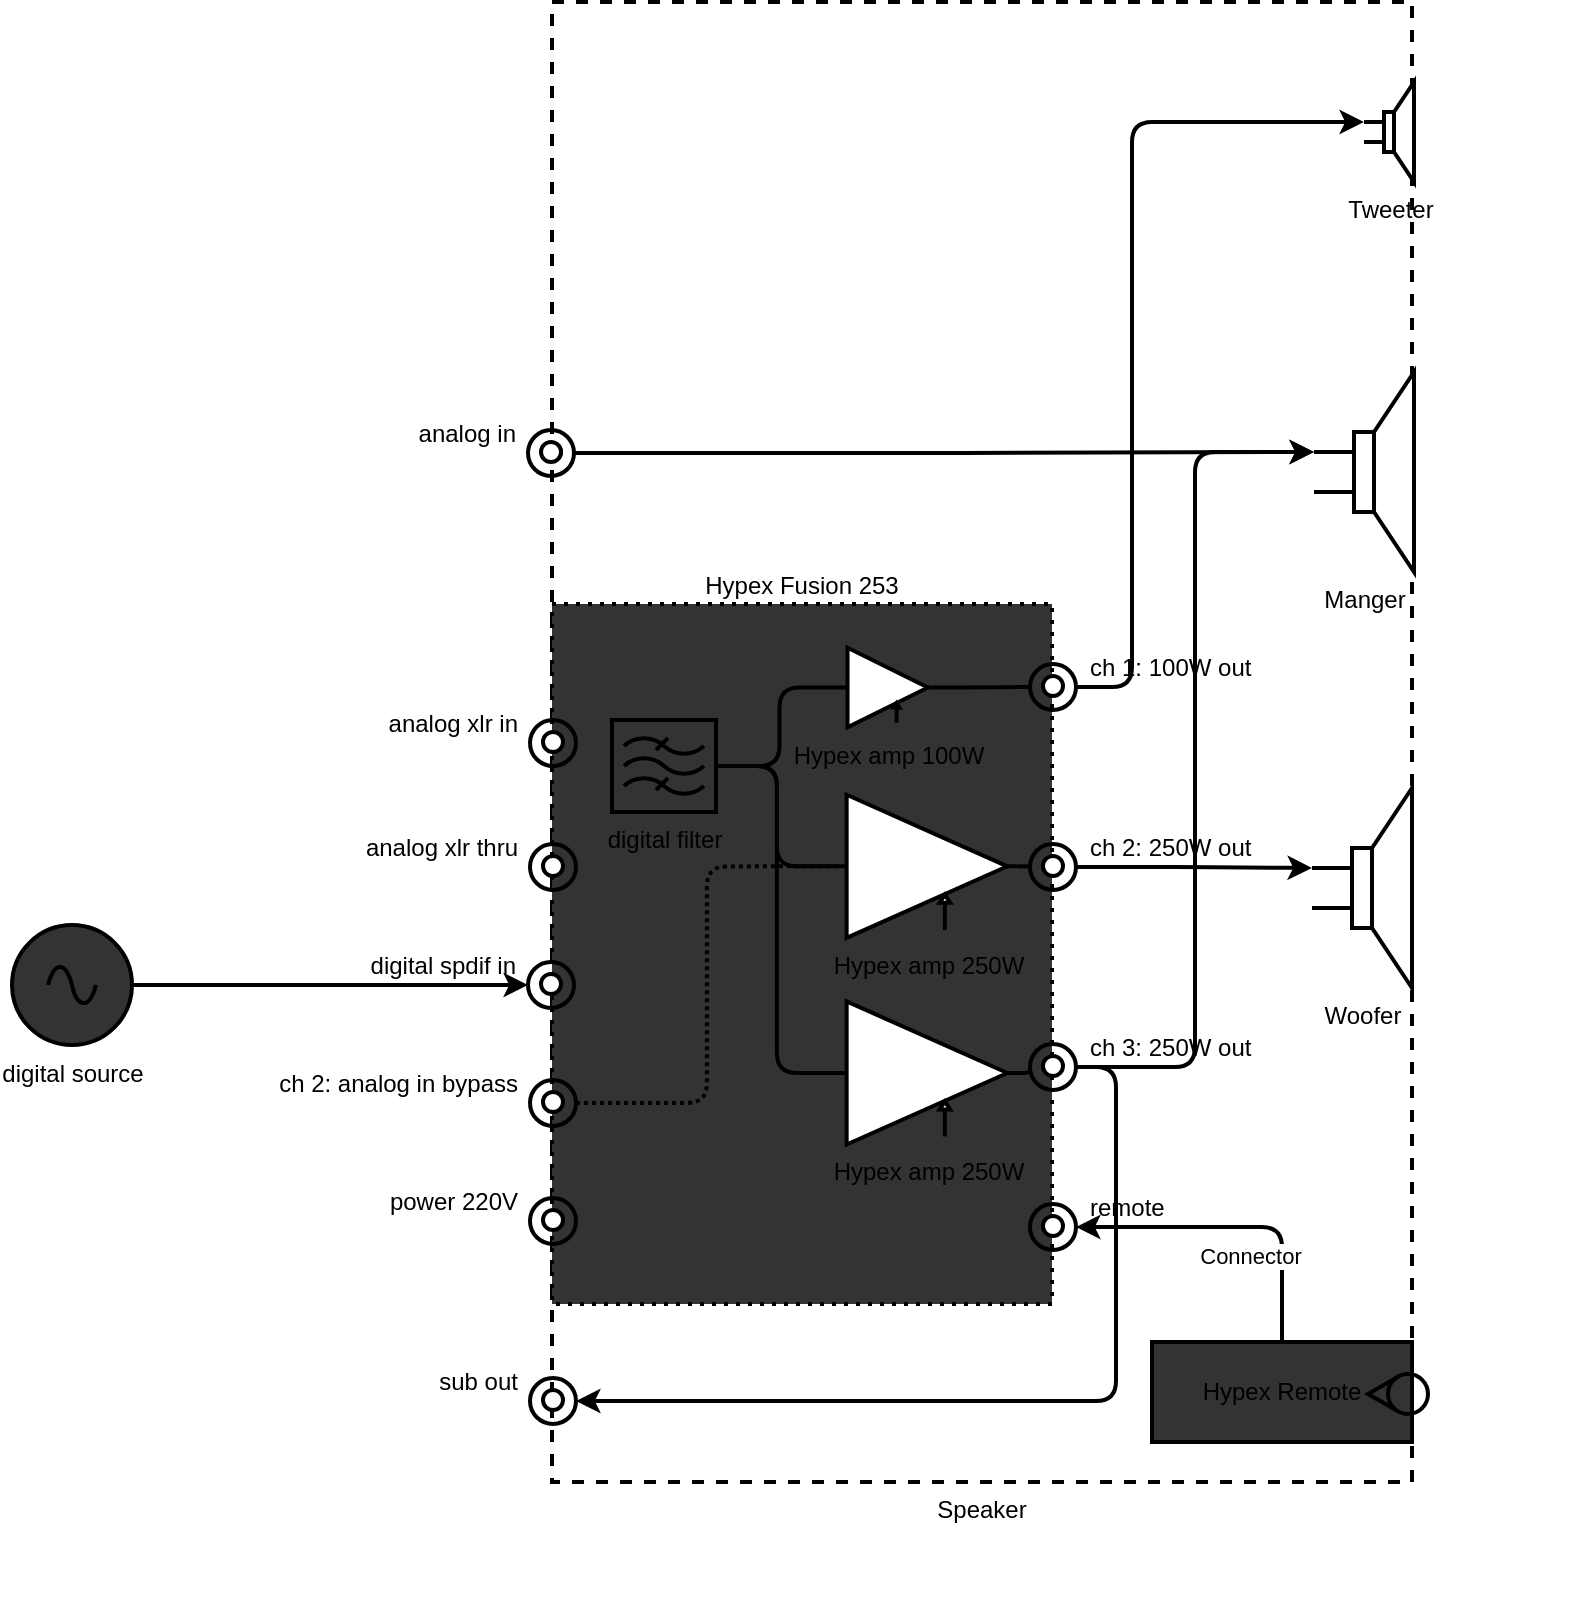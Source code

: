 <mxfile version="14.7.7" type="github" pages="3">
  <diagram name="Fully digital" id="b4IATRbbY9co1alcXCSE">
    <mxGraphModel dx="1406" dy="781" grid="1" gridSize="10" guides="1" tooltips="1" connect="1" arrows="1" fold="1" page="1" pageScale="1" pageWidth="1169" pageHeight="827" math="0" shadow="0">
      <root>
        <mxCell id="4HuraPEcdjGZ8uUEiHQc-0" />
        <mxCell id="4HuraPEcdjGZ8uUEiHQc-1" parent="4HuraPEcdjGZ8uUEiHQc-0" />
        <mxCell id="4HuraPEcdjGZ8uUEiHQc-2" value="Speaker" style="rounded=0;whiteSpace=wrap;html=1;dashed=1;labelPosition=center;verticalLabelPosition=bottom;align=center;verticalAlign=top;strokeWidth=2;" vertex="1" parent="4HuraPEcdjGZ8uUEiHQc-1">
          <mxGeometry x="640" y="20" width="430" height="740" as="geometry" />
        </mxCell>
        <mxCell id="4HuraPEcdjGZ8uUEiHQc-3" value="Tweeter" style="pointerEvents=1;verticalLabelPosition=bottom;shadow=0;dashed=0;align=center;html=1;verticalAlign=top;shape=mxgraph.electrical.electro-mechanical.loudspeaker;strokeWidth=2;" vertex="1" parent="4HuraPEcdjGZ8uUEiHQc-1">
          <mxGeometry x="1046" y="60" width="25" height="50" as="geometry" />
        </mxCell>
        <mxCell id="4HuraPEcdjGZ8uUEiHQc-4" value="Manger" style="pointerEvents=1;verticalLabelPosition=bottom;shadow=0;dashed=0;align=center;html=1;verticalAlign=top;shape=mxgraph.electrical.electro-mechanical.loudspeaker;strokeWidth=2;" vertex="1" parent="4HuraPEcdjGZ8uUEiHQc-1">
          <mxGeometry x="1021" y="205" width="50" height="100" as="geometry" />
        </mxCell>
        <mxCell id="4HuraPEcdjGZ8uUEiHQc-5" value="Woofer" style="pointerEvents=1;verticalLabelPosition=bottom;shadow=0;dashed=0;align=center;html=1;verticalAlign=top;shape=mxgraph.electrical.electro-mechanical.loudspeaker;strokeWidth=2;" vertex="1" parent="4HuraPEcdjGZ8uUEiHQc-1">
          <mxGeometry x="1020" y="413" width="50" height="100" as="geometry" />
        </mxCell>
        <mxCell id="4HuraPEcdjGZ8uUEiHQc-6" style="edgeStyle=orthogonalEdgeStyle;rounded=1;orthogonalLoop=1;jettySize=auto;html=1;exitX=0.5;exitY=0;exitDx=0;exitDy=0;entryX=1;entryY=0.5;entryDx=0;entryDy=0;endArrow=classic;endFill=1;strokeWidth=2;" edge="1" parent="4HuraPEcdjGZ8uUEiHQc-1" source="4HuraPEcdjGZ8uUEiHQc-8" target="4HuraPEcdjGZ8uUEiHQc-56">
          <mxGeometry relative="1" as="geometry" />
        </mxCell>
        <mxCell id="4HuraPEcdjGZ8uUEiHQc-7" value="Connector" style="edgeLabel;html=1;align=center;verticalAlign=top;resizable=0;points=[];labelPosition=center;verticalLabelPosition=bottom;" vertex="1" connectable="0" parent="4HuraPEcdjGZ8uUEiHQc-6">
          <mxGeometry x="-0.084" y="1" relative="1" as="geometry">
            <mxPoint as="offset" />
          </mxGeometry>
        </mxCell>
        <mxCell id="4HuraPEcdjGZ8uUEiHQc-8" value="Hypex Remote" style="rounded=0;whiteSpace=wrap;html=1;labelPosition=center;verticalLabelPosition=middle;align=center;verticalAlign=middle;strokeWidth=2;fillColor=#333333;" vertex="1" parent="4HuraPEcdjGZ8uUEiHQc-1">
          <mxGeometry x="940" y="690" width="130" height="50" as="geometry" />
        </mxCell>
        <mxCell id="4HuraPEcdjGZ8uUEiHQc-9" value="" style="group" vertex="1" connectable="0" parent="4HuraPEcdjGZ8uUEiHQc-1">
          <mxGeometry x="640" y="321" width="515" height="501" as="geometry" />
        </mxCell>
        <mxCell id="4HuraPEcdjGZ8uUEiHQc-10" value="Hypex Fusion 253" style="rounded=0;whiteSpace=wrap;html=1;dashed=1;labelPosition=center;verticalLabelPosition=top;align=center;verticalAlign=bottom;strokeWidth=2;dashPattern=1 2;labelBackgroundColor=none;fillColor=#333333;" vertex="1" parent="4HuraPEcdjGZ8uUEiHQc-9">
          <mxGeometry width="250" height="350" as="geometry" />
        </mxCell>
        <mxCell id="4HuraPEcdjGZ8uUEiHQc-11" style="edgeStyle=orthogonalEdgeStyle;rounded=1;orthogonalLoop=1;jettySize=auto;html=1;exitX=1;exitY=0.5;exitDx=0;exitDy=0;exitPerimeter=0;entryX=0;entryY=0.5;entryDx=0;entryDy=0;endArrow=none;endFill=0;strokeWidth=2;" edge="1" parent="4HuraPEcdjGZ8uUEiHQc-9" source="4HuraPEcdjGZ8uUEiHQc-12" target="4HuraPEcdjGZ8uUEiHQc-35">
          <mxGeometry relative="1" as="geometry" />
        </mxCell>
        <mxCell id="4HuraPEcdjGZ8uUEiHQc-12" value="Hypex amp 100W" style="verticalLabelPosition=bottom;shadow=0;dashed=0;align=center;html=1;verticalAlign=top;shape=mxgraph.electrical.abstract.controlled_amplifier;strokeWidth=2;" vertex="1" parent="4HuraPEcdjGZ8uUEiHQc-9">
          <mxGeometry x="145.536" y="21.846" width="44.643" height="39.744" as="geometry" />
        </mxCell>
        <mxCell id="4HuraPEcdjGZ8uUEiHQc-13" style="edgeStyle=orthogonalEdgeStyle;rounded=1;orthogonalLoop=1;jettySize=auto;html=1;exitX=1;exitY=0.5;exitDx=0;exitDy=0;exitPerimeter=0;entryX=0;entryY=0.5;entryDx=0;entryDy=0;endArrow=none;endFill=0;strokeWidth=2;" edge="1" parent="4HuraPEcdjGZ8uUEiHQc-9" source="4HuraPEcdjGZ8uUEiHQc-14" target="4HuraPEcdjGZ8uUEiHQc-39">
          <mxGeometry relative="1" as="geometry" />
        </mxCell>
        <mxCell id="4HuraPEcdjGZ8uUEiHQc-14" value="Hypex amp 250W" style="verticalLabelPosition=bottom;shadow=0;dashed=0;align=center;html=1;verticalAlign=top;shape=mxgraph.electrical.abstract.controlled_amplifier;strokeWidth=2;" vertex="1" parent="4HuraPEcdjGZ8uUEiHQc-9">
          <mxGeometry x="142.857" y="95.385" width="89.286" height="71.538" as="geometry" />
        </mxCell>
        <mxCell id="4HuraPEcdjGZ8uUEiHQc-15" style="edgeStyle=orthogonalEdgeStyle;rounded=1;orthogonalLoop=1;jettySize=auto;html=1;exitX=1;exitY=0.5;exitDx=0;exitDy=0;exitPerimeter=0;entryX=0;entryY=0.5;entryDx=0;entryDy=0;endArrow=none;endFill=0;strokeWidth=2;" edge="1" parent="4HuraPEcdjGZ8uUEiHQc-9" source="4HuraPEcdjGZ8uUEiHQc-16" target="4HuraPEcdjGZ8uUEiHQc-43">
          <mxGeometry relative="1" as="geometry" />
        </mxCell>
        <mxCell id="4HuraPEcdjGZ8uUEiHQc-16" value="Hypex amp 250W" style="verticalLabelPosition=bottom;shadow=0;dashed=0;align=center;html=1;verticalAlign=top;shape=mxgraph.electrical.abstract.controlled_amplifier;strokeWidth=2;" vertex="1" parent="4HuraPEcdjGZ8uUEiHQc-9">
          <mxGeometry x="142.857" y="198.718" width="89.286" height="71.538" as="geometry" />
        </mxCell>
        <mxCell id="4HuraPEcdjGZ8uUEiHQc-17" style="edgeStyle=orthogonalEdgeStyle;rounded=1;orthogonalLoop=1;jettySize=auto;html=1;exitX=1;exitY=0.5;exitDx=0;exitDy=0;exitPerimeter=0;entryX=0;entryY=0.5;entryDx=0;entryDy=0;entryPerimeter=0;endArrow=none;endFill=0;strokeWidth=2;" edge="1" parent="4HuraPEcdjGZ8uUEiHQc-9" source="4HuraPEcdjGZ8uUEiHQc-20" target="4HuraPEcdjGZ8uUEiHQc-12">
          <mxGeometry relative="1" as="geometry">
            <mxPoint x="80.357" y="131.154" as="sourcePoint" />
          </mxGeometry>
        </mxCell>
        <mxCell id="4HuraPEcdjGZ8uUEiHQc-18" style="edgeStyle=orthogonalEdgeStyle;rounded=1;orthogonalLoop=1;jettySize=auto;html=1;exitX=1;exitY=0.5;exitDx=0;exitDy=0;exitPerimeter=0;entryX=0;entryY=0.5;entryDx=0;entryDy=0;entryPerimeter=0;endArrow=none;endFill=0;strokeWidth=2;" edge="1" parent="4HuraPEcdjGZ8uUEiHQc-9" source="4HuraPEcdjGZ8uUEiHQc-20" target="4HuraPEcdjGZ8uUEiHQc-14">
          <mxGeometry relative="1" as="geometry">
            <mxPoint x="80.357" y="131.154" as="sourcePoint" />
          </mxGeometry>
        </mxCell>
        <mxCell id="4HuraPEcdjGZ8uUEiHQc-19" style="edgeStyle=orthogonalEdgeStyle;rounded=1;orthogonalLoop=1;jettySize=auto;html=1;exitX=1;exitY=0.5;exitDx=0;exitDy=0;exitPerimeter=0;entryX=0;entryY=0.5;entryDx=0;entryDy=0;entryPerimeter=0;endArrow=none;endFill=0;strokeWidth=2;" edge="1" parent="4HuraPEcdjGZ8uUEiHQc-9" source="4HuraPEcdjGZ8uUEiHQc-20" target="4HuraPEcdjGZ8uUEiHQc-16">
          <mxGeometry relative="1" as="geometry">
            <mxPoint x="80.357" y="131.154" as="sourcePoint" />
          </mxGeometry>
        </mxCell>
        <mxCell id="4HuraPEcdjGZ8uUEiHQc-20" value="digital filter" style="verticalLabelPosition=bottom;shadow=0;dashed=0;align=center;html=1;verticalAlign=top;shape=mxgraph.electrical.abstract.filter;rounded=0;labelBackgroundColor=none;strokeWidth=2;fillColor=none;" vertex="1" parent="4HuraPEcdjGZ8uUEiHQc-9">
          <mxGeometry x="30" y="58" width="52" height="46" as="geometry" />
        </mxCell>
        <mxCell id="4HuraPEcdjGZ8uUEiHQc-21" value="" style="group" vertex="1" connectable="0" parent="4HuraPEcdjGZ8uUEiHQc-9">
          <mxGeometry x="-76" y="50" width="88" height="31" as="geometry" />
        </mxCell>
        <mxCell id="4HuraPEcdjGZ8uUEiHQc-22" value="" style="ellipse;whiteSpace=wrap;html=1;aspect=fixed;rounded=0;labelBackgroundColor=none;strokeWidth=2;fillColor=#FFFFFF;align=right;verticalAlign=middle;" vertex="1" parent="4HuraPEcdjGZ8uUEiHQc-21">
          <mxGeometry x="71.5" y="14" width="10" height="10" as="geometry" />
        </mxCell>
        <mxCell id="4HuraPEcdjGZ8uUEiHQc-23" value="" style="ellipse;whiteSpace=wrap;html=1;aspect=fixed;rounded=0;labelBackgroundColor=none;strokeWidth=2;align=right;verticalAlign=middle;fillColor=none;" vertex="1" parent="4HuraPEcdjGZ8uUEiHQc-21">
          <mxGeometry x="65" y="8" width="23" height="23" as="geometry" />
        </mxCell>
        <mxCell id="4HuraPEcdjGZ8uUEiHQc-24" value="analog xlr in" style="text;html=1;resizable=0;autosize=1;align=right;verticalAlign=middle;points=[];fillColor=none;strokeColor=none;rounded=0;labelBackgroundColor=none;" vertex="1" parent="4HuraPEcdjGZ8uUEiHQc-21">
          <mxGeometry x="-20" width="80" height="20" as="geometry" />
        </mxCell>
        <mxCell id="4HuraPEcdjGZ8uUEiHQc-25" value="" style="group" vertex="1" connectable="0" parent="4HuraPEcdjGZ8uUEiHQc-9">
          <mxGeometry x="-77" y="171" width="88" height="31" as="geometry" />
        </mxCell>
        <mxCell id="4HuraPEcdjGZ8uUEiHQc-26" value="" style="ellipse;whiteSpace=wrap;html=1;aspect=fixed;rounded=0;labelBackgroundColor=none;strokeWidth=2;fillColor=#FFFFFF;align=right;verticalAlign=middle;" vertex="1" parent="4HuraPEcdjGZ8uUEiHQc-25">
          <mxGeometry x="71.5" y="14" width="10" height="10" as="geometry" />
        </mxCell>
        <mxCell id="4HuraPEcdjGZ8uUEiHQc-27" value="" style="ellipse;whiteSpace=wrap;html=1;aspect=fixed;rounded=0;labelBackgroundColor=none;strokeWidth=2;align=right;verticalAlign=middle;fillColor=none;" vertex="1" parent="4HuraPEcdjGZ8uUEiHQc-25">
          <mxGeometry x="65" y="8" width="23" height="23" as="geometry" />
        </mxCell>
        <mxCell id="4HuraPEcdjGZ8uUEiHQc-28" value="digital spdif in" style="text;html=1;resizable=0;autosize=1;align=right;verticalAlign=middle;points=[];fillColor=none;strokeColor=none;rounded=0;labelBackgroundColor=none;" vertex="1" parent="4HuraPEcdjGZ8uUEiHQc-25">
          <mxGeometry x="-30" width="90" height="20" as="geometry" />
        </mxCell>
        <mxCell id="4HuraPEcdjGZ8uUEiHQc-29" value="" style="group" vertex="1" connectable="0" parent="4HuraPEcdjGZ8uUEiHQc-9">
          <mxGeometry x="-76" y="112" width="88" height="31" as="geometry" />
        </mxCell>
        <mxCell id="4HuraPEcdjGZ8uUEiHQc-30" value="" style="ellipse;whiteSpace=wrap;html=1;aspect=fixed;rounded=0;labelBackgroundColor=none;strokeWidth=2;fillColor=#FFFFFF;align=right;verticalAlign=middle;" vertex="1" parent="4HuraPEcdjGZ8uUEiHQc-29">
          <mxGeometry x="71.5" y="14" width="10" height="10" as="geometry" />
        </mxCell>
        <mxCell id="4HuraPEcdjGZ8uUEiHQc-31" value="" style="ellipse;whiteSpace=wrap;html=1;aspect=fixed;rounded=0;labelBackgroundColor=none;strokeWidth=2;align=right;verticalAlign=middle;fillColor=none;" vertex="1" parent="4HuraPEcdjGZ8uUEiHQc-29">
          <mxGeometry x="65" y="8" width="23" height="23" as="geometry" />
        </mxCell>
        <mxCell id="4HuraPEcdjGZ8uUEiHQc-32" value="analog xlr thru" style="text;html=1;resizable=0;autosize=1;align=right;verticalAlign=middle;points=[];fillColor=none;strokeColor=none;rounded=0;labelBackgroundColor=none;" vertex="1" parent="4HuraPEcdjGZ8uUEiHQc-29">
          <mxGeometry x="-30" width="90" height="20" as="geometry" />
        </mxCell>
        <mxCell id="4HuraPEcdjGZ8uUEiHQc-33" value="" style="group" vertex="1" connectable="0" parent="4HuraPEcdjGZ8uUEiHQc-9">
          <mxGeometry x="210" width="188" height="51" as="geometry" />
        </mxCell>
        <mxCell id="4HuraPEcdjGZ8uUEiHQc-34" value="" style="ellipse;whiteSpace=wrap;html=1;aspect=fixed;rounded=0;labelBackgroundColor=none;strokeWidth=2;fillColor=#FFFFFF;align=right;verticalAlign=middle;" vertex="1" parent="4HuraPEcdjGZ8uUEiHQc-33">
          <mxGeometry x="35.5" y="36" width="10" height="10" as="geometry" />
        </mxCell>
        <mxCell id="4HuraPEcdjGZ8uUEiHQc-35" value="" style="ellipse;whiteSpace=wrap;html=1;aspect=fixed;rounded=0;labelBackgroundColor=none;strokeWidth=2;align=right;verticalAlign=middle;fillColor=none;" vertex="1" parent="4HuraPEcdjGZ8uUEiHQc-33">
          <mxGeometry x="29" y="30" width="23" height="23" as="geometry" />
        </mxCell>
        <mxCell id="4HuraPEcdjGZ8uUEiHQc-36" value="ch 1: 100W out" style="text;html=1;resizable=0;autosize=1;align=left;verticalAlign=middle;points=[];fillColor=none;strokeColor=none;rounded=0;labelBackgroundColor=none;" vertex="1" parent="4HuraPEcdjGZ8uUEiHQc-33">
          <mxGeometry x="57" y="22" width="100" height="20" as="geometry" />
        </mxCell>
        <mxCell id="4HuraPEcdjGZ8uUEiHQc-37" value="" style="group" vertex="1" connectable="0" parent="4HuraPEcdjGZ8uUEiHQc-9">
          <mxGeometry x="210" y="90" width="188" height="51" as="geometry" />
        </mxCell>
        <mxCell id="4HuraPEcdjGZ8uUEiHQc-38" value="" style="ellipse;whiteSpace=wrap;html=1;aspect=fixed;rounded=0;labelBackgroundColor=none;strokeWidth=2;fillColor=#FFFFFF;align=right;verticalAlign=middle;" vertex="1" parent="4HuraPEcdjGZ8uUEiHQc-37">
          <mxGeometry x="35.5" y="36" width="10" height="10" as="geometry" />
        </mxCell>
        <mxCell id="4HuraPEcdjGZ8uUEiHQc-39" value="" style="ellipse;whiteSpace=wrap;html=1;aspect=fixed;rounded=0;labelBackgroundColor=none;strokeWidth=2;align=right;verticalAlign=middle;fillColor=none;" vertex="1" parent="4HuraPEcdjGZ8uUEiHQc-37">
          <mxGeometry x="29" y="30" width="23" height="23" as="geometry" />
        </mxCell>
        <mxCell id="4HuraPEcdjGZ8uUEiHQc-40" value="ch 2: 250W out" style="text;html=1;resizable=0;autosize=1;align=left;verticalAlign=middle;points=[];fillColor=none;strokeColor=none;rounded=0;labelBackgroundColor=none;" vertex="1" parent="4HuraPEcdjGZ8uUEiHQc-37">
          <mxGeometry x="57" y="22" width="100" height="20" as="geometry" />
        </mxCell>
        <mxCell id="4HuraPEcdjGZ8uUEiHQc-41" value="" style="group;collapsible=0;" vertex="1" connectable="0" parent="4HuraPEcdjGZ8uUEiHQc-9">
          <mxGeometry x="210" y="190" width="188" height="51" as="geometry">
            <mxRectangle x="210" y="190" width="50" height="40" as="alternateBounds" />
          </mxGeometry>
        </mxCell>
        <mxCell id="4HuraPEcdjGZ8uUEiHQc-42" value="" style="ellipse;whiteSpace=wrap;html=1;aspect=fixed;rounded=0;labelBackgroundColor=none;strokeWidth=2;fillColor=#FFFFFF;align=right;verticalAlign=middle;" vertex="1" parent="4HuraPEcdjGZ8uUEiHQc-41">
          <mxGeometry x="35.5" y="36" width="10" height="10" as="geometry" />
        </mxCell>
        <mxCell id="4HuraPEcdjGZ8uUEiHQc-43" value="" style="ellipse;whiteSpace=wrap;html=1;aspect=fixed;rounded=0;labelBackgroundColor=none;strokeWidth=2;align=right;verticalAlign=middle;fillColor=none;" vertex="1" parent="4HuraPEcdjGZ8uUEiHQc-41">
          <mxGeometry x="29" y="30" width="23" height="23" as="geometry" />
        </mxCell>
        <mxCell id="4HuraPEcdjGZ8uUEiHQc-44" value="ch 3: 250W out" style="text;html=1;resizable=0;autosize=1;align=left;verticalAlign=middle;points=[];fillColor=none;strokeColor=none;rounded=0;labelBackgroundColor=none;" vertex="1" parent="4HuraPEcdjGZ8uUEiHQc-41">
          <mxGeometry x="57" y="22" width="100" height="20" as="geometry" />
        </mxCell>
        <mxCell id="4HuraPEcdjGZ8uUEiHQc-45" value="" style="group" vertex="1" connectable="0" parent="4HuraPEcdjGZ8uUEiHQc-9">
          <mxGeometry x="-76" y="230" width="88" height="31" as="geometry" />
        </mxCell>
        <mxCell id="4HuraPEcdjGZ8uUEiHQc-46" value="" style="ellipse;whiteSpace=wrap;html=1;aspect=fixed;rounded=0;labelBackgroundColor=none;strokeWidth=2;fillColor=#FFFFFF;align=right;verticalAlign=middle;" vertex="1" parent="4HuraPEcdjGZ8uUEiHQc-45">
          <mxGeometry x="71.5" y="14" width="10" height="10" as="geometry" />
        </mxCell>
        <mxCell id="4HuraPEcdjGZ8uUEiHQc-47" value="" style="ellipse;whiteSpace=wrap;html=1;aspect=fixed;rounded=0;labelBackgroundColor=none;strokeWidth=2;align=right;verticalAlign=middle;fillColor=none;" vertex="1" parent="4HuraPEcdjGZ8uUEiHQc-45">
          <mxGeometry x="65" y="8" width="23" height="23" as="geometry" />
        </mxCell>
        <mxCell id="4HuraPEcdjGZ8uUEiHQc-48" value="ch 2: analog in bypass" style="text;html=1;resizable=0;autosize=1;align=right;verticalAlign=middle;points=[];fillColor=none;strokeColor=none;rounded=0;labelBackgroundColor=none;" vertex="1" parent="4HuraPEcdjGZ8uUEiHQc-45">
          <mxGeometry x="-70" width="130" height="20" as="geometry" />
        </mxCell>
        <mxCell id="4HuraPEcdjGZ8uUEiHQc-49" value="" style="group" vertex="1" connectable="0" parent="4HuraPEcdjGZ8uUEiHQc-9">
          <mxGeometry x="-76" y="289" width="88" height="31" as="geometry" />
        </mxCell>
        <mxCell id="4HuraPEcdjGZ8uUEiHQc-50" value="" style="ellipse;whiteSpace=wrap;html=1;aspect=fixed;rounded=0;labelBackgroundColor=none;strokeWidth=2;fillColor=#FFFFFF;align=right;verticalAlign=middle;" vertex="1" parent="4HuraPEcdjGZ8uUEiHQc-49">
          <mxGeometry x="71.5" y="14" width="10" height="10" as="geometry" />
        </mxCell>
        <mxCell id="4HuraPEcdjGZ8uUEiHQc-51" value="" style="ellipse;whiteSpace=wrap;html=1;aspect=fixed;rounded=0;labelBackgroundColor=none;strokeWidth=2;align=right;verticalAlign=middle;fillColor=none;" vertex="1" parent="4HuraPEcdjGZ8uUEiHQc-49">
          <mxGeometry x="65" y="8" width="23" height="23" as="geometry" />
        </mxCell>
        <mxCell id="4HuraPEcdjGZ8uUEiHQc-52" value="power 220V" style="text;html=1;resizable=0;autosize=1;align=right;verticalAlign=middle;points=[];fillColor=none;strokeColor=none;rounded=0;labelBackgroundColor=none;" vertex="1" parent="4HuraPEcdjGZ8uUEiHQc-49">
          <mxGeometry x="-20" width="80" height="20" as="geometry" />
        </mxCell>
        <mxCell id="4HuraPEcdjGZ8uUEiHQc-53" style="edgeStyle=orthogonalEdgeStyle;rounded=1;orthogonalLoop=1;jettySize=auto;html=1;exitX=1;exitY=0.5;exitDx=0;exitDy=0;entryX=0;entryY=0.5;entryDx=0;entryDy=0;entryPerimeter=0;endArrow=none;endFill=0;strokeWidth=2;dashed=1;dashPattern=1 1;" edge="1" parent="4HuraPEcdjGZ8uUEiHQc-9" source="4HuraPEcdjGZ8uUEiHQc-47" target="4HuraPEcdjGZ8uUEiHQc-14">
          <mxGeometry relative="1" as="geometry" />
        </mxCell>
        <mxCell id="4HuraPEcdjGZ8uUEiHQc-54" value="" style="group;collapsible=0;" vertex="1" connectable="0" parent="4HuraPEcdjGZ8uUEiHQc-9">
          <mxGeometry x="210" y="270" width="188" height="51" as="geometry">
            <mxRectangle x="210" y="190" width="50" height="40" as="alternateBounds" />
          </mxGeometry>
        </mxCell>
        <mxCell id="4HuraPEcdjGZ8uUEiHQc-55" value="" style="ellipse;whiteSpace=wrap;html=1;aspect=fixed;rounded=0;labelBackgroundColor=none;strokeWidth=2;fillColor=#FFFFFF;align=right;verticalAlign=middle;" vertex="1" parent="4HuraPEcdjGZ8uUEiHQc-54">
          <mxGeometry x="35.5" y="36" width="10" height="10" as="geometry" />
        </mxCell>
        <mxCell id="4HuraPEcdjGZ8uUEiHQc-56" value="" style="ellipse;whiteSpace=wrap;html=1;aspect=fixed;rounded=0;labelBackgroundColor=none;strokeWidth=2;align=right;verticalAlign=middle;fillColor=none;" vertex="1" parent="4HuraPEcdjGZ8uUEiHQc-54">
          <mxGeometry x="29" y="30" width="23" height="23" as="geometry" />
        </mxCell>
        <mxCell id="4HuraPEcdjGZ8uUEiHQc-57" value="remote&amp;nbsp;" style="text;html=1;resizable=0;autosize=1;align=left;verticalAlign=middle;points=[];fillColor=none;strokeColor=none;rounded=0;labelBackgroundColor=none;" vertex="1" parent="4HuraPEcdjGZ8uUEiHQc-54">
          <mxGeometry x="57" y="22" width="60" height="20" as="geometry" />
        </mxCell>
        <mxCell id="4HuraPEcdjGZ8uUEiHQc-58" value="" style="verticalLabelPosition=bottom;align=center;outlineConnect=0;dashed=0;html=1;verticalAlign=top;shape=mxgraph.pid.flow_sensors.rotameter;rounded=0;labelBackgroundColor=none;strokeWidth=2;fillColor=none;" vertex="1" parent="4HuraPEcdjGZ8uUEiHQc-9">
          <mxGeometry x="408" y="385" width="30" height="20" as="geometry" />
        </mxCell>
        <mxCell id="4HuraPEcdjGZ8uUEiHQc-72" value="" style="verticalLabelPosition=bottom;shadow=0;dashed=0;align=center;html=1;verticalAlign=top;strokeWidth=1;shape=ellipse;rounded=0;labelBackgroundColor=none;fillColor=none;" vertex="1" parent="4HuraPEcdjGZ8uUEiHQc-1">
          <mxGeometry x="635" y="240" width="10" height="10" as="geometry" />
        </mxCell>
        <mxCell id="4HuraPEcdjGZ8uUEiHQc-78" value="" style="group" vertex="1" connectable="0" parent="4HuraPEcdjGZ8uUEiHQc-1">
          <mxGeometry x="563" y="226" width="88" height="31" as="geometry" />
        </mxCell>
        <mxCell id="4HuraPEcdjGZ8uUEiHQc-79" value="" style="ellipse;whiteSpace=wrap;html=1;aspect=fixed;rounded=0;labelBackgroundColor=none;strokeWidth=2;fillColor=#FFFFFF;align=right;verticalAlign=middle;" vertex="1" parent="4HuraPEcdjGZ8uUEiHQc-78">
          <mxGeometry x="71.5" y="14" width="10" height="10" as="geometry" />
        </mxCell>
        <mxCell id="4HuraPEcdjGZ8uUEiHQc-80" value="" style="ellipse;whiteSpace=wrap;html=1;aspect=fixed;rounded=0;labelBackgroundColor=none;strokeWidth=2;align=right;verticalAlign=middle;fillColor=none;" vertex="1" parent="4HuraPEcdjGZ8uUEiHQc-78">
          <mxGeometry x="65" y="8" width="23" height="23" as="geometry" />
        </mxCell>
        <mxCell id="4HuraPEcdjGZ8uUEiHQc-81" value="analog in" style="text;html=1;resizable=0;autosize=1;align=right;verticalAlign=middle;points=[];fillColor=none;strokeColor=none;rounded=0;labelBackgroundColor=none;" vertex="1" parent="4HuraPEcdjGZ8uUEiHQc-78">
          <mxGeometry width="60" height="20" as="geometry" />
        </mxCell>
        <mxCell id="4HuraPEcdjGZ8uUEiHQc-82" style="edgeStyle=orthogonalEdgeStyle;rounded=1;orthogonalLoop=1;jettySize=auto;html=1;exitX=1;exitY=0.5;exitDx=0;exitDy=0;entryX=0;entryY=0.4;entryDx=0;entryDy=0;entryPerimeter=0;endArrow=classic;endFill=1;strokeWidth=2;" edge="1" parent="4HuraPEcdjGZ8uUEiHQc-1" source="4HuraPEcdjGZ8uUEiHQc-39" target="4HuraPEcdjGZ8uUEiHQc-5">
          <mxGeometry relative="1" as="geometry" />
        </mxCell>
        <mxCell id="4HuraPEcdjGZ8uUEiHQc-88" value="" style="group" vertex="1" connectable="0" parent="4HuraPEcdjGZ8uUEiHQc-1">
          <mxGeometry x="564" y="700" width="88" height="31" as="geometry" />
        </mxCell>
        <mxCell id="4HuraPEcdjGZ8uUEiHQc-89" value="" style="ellipse;whiteSpace=wrap;html=1;aspect=fixed;rounded=0;labelBackgroundColor=none;strokeWidth=2;fillColor=#FFFFFF;align=right;verticalAlign=middle;" vertex="1" parent="4HuraPEcdjGZ8uUEiHQc-88">
          <mxGeometry x="71.5" y="14" width="10" height="10" as="geometry" />
        </mxCell>
        <mxCell id="4HuraPEcdjGZ8uUEiHQc-90" value="" style="ellipse;whiteSpace=wrap;html=1;aspect=fixed;rounded=0;labelBackgroundColor=none;strokeWidth=2;align=right;verticalAlign=middle;fillColor=none;" vertex="1" parent="4HuraPEcdjGZ8uUEiHQc-88">
          <mxGeometry x="65" y="8" width="23" height="23" as="geometry" />
        </mxCell>
        <mxCell id="4HuraPEcdjGZ8uUEiHQc-91" value="sub out" style="text;html=1;resizable=0;autosize=1;align=right;verticalAlign=middle;points=[];fillColor=none;strokeColor=none;rounded=0;labelBackgroundColor=none;" vertex="1" parent="4HuraPEcdjGZ8uUEiHQc-88">
          <mxGeometry x="10" width="50" height="20" as="geometry" />
        </mxCell>
        <mxCell id="4HuraPEcdjGZ8uUEiHQc-92" style="edgeStyle=orthogonalEdgeStyle;rounded=1;orthogonalLoop=1;jettySize=auto;html=1;exitX=1;exitY=0.5;exitDx=0;exitDy=0;entryX=1;entryY=0.5;entryDx=0;entryDy=0;endArrow=classic;endFill=1;strokeWidth=2;" edge="1" parent="4HuraPEcdjGZ8uUEiHQc-1" source="4HuraPEcdjGZ8uUEiHQc-43" target="4HuraPEcdjGZ8uUEiHQc-90">
          <mxGeometry relative="1" as="geometry" />
        </mxCell>
        <mxCell id="4HuraPEcdjGZ8uUEiHQc-93" style="edgeStyle=orthogonalEdgeStyle;rounded=1;orthogonalLoop=1;jettySize=auto;html=1;exitX=1;exitY=0.5;exitDx=0;exitDy=0;entryX=0;entryY=0.4;entryDx=0;entryDy=0;entryPerimeter=0;startArrow=none;startFill=0;endArrow=classic;endFill=1;strokeWidth=2;" edge="1" parent="4HuraPEcdjGZ8uUEiHQc-1" source="4HuraPEcdjGZ8uUEiHQc-43" target="4HuraPEcdjGZ8uUEiHQc-4">
          <mxGeometry relative="1" as="geometry" />
        </mxCell>
        <mxCell id="4HuraPEcdjGZ8uUEiHQc-94" style="edgeStyle=orthogonalEdgeStyle;rounded=1;orthogonalLoop=1;jettySize=auto;html=1;exitX=1;exitY=0.5;exitDx=0;exitDy=0;entryX=0;entryY=0.4;entryDx=0;entryDy=0;entryPerimeter=0;startArrow=none;startFill=0;endArrow=classic;endFill=1;strokeWidth=2;" edge="1" parent="4HuraPEcdjGZ8uUEiHQc-1" source="4HuraPEcdjGZ8uUEiHQc-35" target="4HuraPEcdjGZ8uUEiHQc-3">
          <mxGeometry relative="1" as="geometry">
            <Array as="points">
              <mxPoint x="930" y="363" />
              <mxPoint x="930" y="80" />
            </Array>
          </mxGeometry>
        </mxCell>
        <mxCell id="4HuraPEcdjGZ8uUEiHQc-95" style="edgeStyle=orthogonalEdgeStyle;rounded=1;orthogonalLoop=1;jettySize=auto;html=1;exitX=1;exitY=0.5;exitDx=0;exitDy=0;entryX=0;entryY=0.4;entryDx=0;entryDy=0;entryPerimeter=0;startArrow=none;startFill=0;endArrow=classic;endFill=1;strokeWidth=2;" edge="1" parent="4HuraPEcdjGZ8uUEiHQc-1" source="4HuraPEcdjGZ8uUEiHQc-80" target="4HuraPEcdjGZ8uUEiHQc-4">
          <mxGeometry relative="1" as="geometry" />
        </mxCell>
        <mxCell id="Evf-nnVddmft3zaZCljw-1" style="edgeStyle=orthogonalEdgeStyle;rounded=1;orthogonalLoop=1;jettySize=auto;html=1;exitX=1;exitY=0.5;exitDx=0;exitDy=0;exitPerimeter=0;entryX=0;entryY=0.5;entryDx=0;entryDy=0;startArrow=none;startFill=0;endArrow=classic;endFill=1;strokeWidth=2;" edge="1" parent="4HuraPEcdjGZ8uUEiHQc-1" source="Evf-nnVddmft3zaZCljw-0" target="4HuraPEcdjGZ8uUEiHQc-27">
          <mxGeometry relative="1" as="geometry" />
        </mxCell>
        <mxCell id="Evf-nnVddmft3zaZCljw-0" value="digital source" style="pointerEvents=1;verticalLabelPosition=bottom;shadow=0;dashed=0;align=center;html=1;verticalAlign=top;shape=mxgraph.electrical.signal_sources.source;aspect=fixed;points=[[0.5,0,0],[1,0.5,0],[0.5,1,0],[0,0.5,0]];elSignalType=ac;rounded=0;dashPattern=1 2;labelBackgroundColor=none;strokeWidth=2;fillColor=#333333;" vertex="1" parent="4HuraPEcdjGZ8uUEiHQc-1">
          <mxGeometry x="370" y="481.5" width="60" height="60" as="geometry" />
        </mxCell>
      </root>
    </mxGraphModel>
  </diagram>
  <diagram name="With Omtec" id="yAUck99MllRMkpbiI2wg">
    <mxGraphModel dx="1406" dy="781" grid="1" gridSize="10" guides="1" tooltips="1" connect="1" arrows="1" fold="1" page="1" pageScale="1" pageWidth="1169" pageHeight="827" math="0" shadow="0">
      <root>
        <mxCell id="-_azfEqkq6D1dVv3-0oN-0" />
        <mxCell id="-_azfEqkq6D1dVv3-0oN-1" parent="-_azfEqkq6D1dVv3-0oN-0" />
        <mxCell id="-_azfEqkq6D1dVv3-0oN-2" value="Speaker" style="rounded=0;whiteSpace=wrap;html=1;dashed=1;labelPosition=center;verticalLabelPosition=bottom;align=center;verticalAlign=top;strokeWidth=2;" vertex="1" parent="-_azfEqkq6D1dVv3-0oN-1">
          <mxGeometry x="640" y="20" width="430" height="740" as="geometry" />
        </mxCell>
        <mxCell id="-_azfEqkq6D1dVv3-0oN-3" value="Tweeter" style="pointerEvents=1;verticalLabelPosition=bottom;shadow=0;dashed=0;align=center;html=1;verticalAlign=top;shape=mxgraph.electrical.electro-mechanical.loudspeaker;strokeWidth=2;" vertex="1" parent="-_azfEqkq6D1dVv3-0oN-1">
          <mxGeometry x="1046" y="60" width="25" height="50" as="geometry" />
        </mxCell>
        <mxCell id="-_azfEqkq6D1dVv3-0oN-4" value="Manger" style="pointerEvents=1;verticalLabelPosition=bottom;shadow=0;dashed=0;align=center;html=1;verticalAlign=top;shape=mxgraph.electrical.electro-mechanical.loudspeaker;strokeWidth=2;" vertex="1" parent="-_azfEqkq6D1dVv3-0oN-1">
          <mxGeometry x="1021" y="205" width="50" height="100" as="geometry" />
        </mxCell>
        <mxCell id="-_azfEqkq6D1dVv3-0oN-5" value="Woofer" style="pointerEvents=1;verticalLabelPosition=bottom;shadow=0;dashed=0;align=center;html=1;verticalAlign=top;shape=mxgraph.electrical.electro-mechanical.loudspeaker;strokeWidth=2;" vertex="1" parent="-_azfEqkq6D1dVv3-0oN-1">
          <mxGeometry x="1020" y="413" width="50" height="100" as="geometry" />
        </mxCell>
        <mxCell id="-_azfEqkq6D1dVv3-0oN-6" style="edgeStyle=orthogonalEdgeStyle;rounded=1;orthogonalLoop=1;jettySize=auto;html=1;exitX=0.5;exitY=0;exitDx=0;exitDy=0;entryX=1;entryY=0.5;entryDx=0;entryDy=0;endArrow=classic;endFill=1;strokeWidth=2;" edge="1" parent="-_azfEqkq6D1dVv3-0oN-1" source="-_azfEqkq6D1dVv3-0oN-8" target="-_azfEqkq6D1dVv3-0oN-56">
          <mxGeometry relative="1" as="geometry" />
        </mxCell>
        <mxCell id="-_azfEqkq6D1dVv3-0oN-7" value="Connector" style="edgeLabel;html=1;align=center;verticalAlign=top;resizable=0;points=[];labelPosition=center;verticalLabelPosition=bottom;" vertex="1" connectable="0" parent="-_azfEqkq6D1dVv3-0oN-6">
          <mxGeometry x="-0.084" y="1" relative="1" as="geometry">
            <mxPoint as="offset" />
          </mxGeometry>
        </mxCell>
        <mxCell id="-_azfEqkq6D1dVv3-0oN-8" value="Hypex Remote" style="rounded=0;whiteSpace=wrap;html=1;labelPosition=center;verticalLabelPosition=middle;align=center;verticalAlign=middle;strokeWidth=2;fillColor=#333333;" vertex="1" parent="-_azfEqkq6D1dVv3-0oN-1">
          <mxGeometry x="940" y="690" width="130" height="50" as="geometry" />
        </mxCell>
        <mxCell id="-_azfEqkq6D1dVv3-0oN-9" value="" style="group" vertex="1" connectable="0" parent="-_azfEqkq6D1dVv3-0oN-1">
          <mxGeometry x="640" y="321" width="515" height="501" as="geometry" />
        </mxCell>
        <mxCell id="-_azfEqkq6D1dVv3-0oN-10" value="Hypex Fusion 253" style="rounded=0;whiteSpace=wrap;html=1;dashed=1;labelPosition=center;verticalLabelPosition=top;align=center;verticalAlign=bottom;strokeWidth=2;dashPattern=1 2;labelBackgroundColor=none;fillColor=#333333;" vertex="1" parent="-_azfEqkq6D1dVv3-0oN-9">
          <mxGeometry width="250" height="350" as="geometry" />
        </mxCell>
        <mxCell id="-_azfEqkq6D1dVv3-0oN-11" style="edgeStyle=orthogonalEdgeStyle;rounded=1;orthogonalLoop=1;jettySize=auto;html=1;exitX=1;exitY=0.5;exitDx=0;exitDy=0;exitPerimeter=0;entryX=0;entryY=0.5;entryDx=0;entryDy=0;endArrow=none;endFill=0;strokeWidth=2;" edge="1" parent="-_azfEqkq6D1dVv3-0oN-9" source="-_azfEqkq6D1dVv3-0oN-12" target="-_azfEqkq6D1dVv3-0oN-35">
          <mxGeometry relative="1" as="geometry" />
        </mxCell>
        <mxCell id="-_azfEqkq6D1dVv3-0oN-12" value="Hypex amp 100W" style="verticalLabelPosition=bottom;shadow=0;dashed=0;align=center;html=1;verticalAlign=top;shape=mxgraph.electrical.abstract.controlled_amplifier;strokeWidth=2;" vertex="1" parent="-_azfEqkq6D1dVv3-0oN-9">
          <mxGeometry x="145.536" y="21.846" width="44.643" height="39.744" as="geometry" />
        </mxCell>
        <mxCell id="-_azfEqkq6D1dVv3-0oN-13" style="edgeStyle=orthogonalEdgeStyle;rounded=1;orthogonalLoop=1;jettySize=auto;html=1;exitX=1;exitY=0.5;exitDx=0;exitDy=0;exitPerimeter=0;entryX=0;entryY=0.5;entryDx=0;entryDy=0;endArrow=none;endFill=0;strokeWidth=2;" edge="1" parent="-_azfEqkq6D1dVv3-0oN-9" source="-_azfEqkq6D1dVv3-0oN-14" target="-_azfEqkq6D1dVv3-0oN-39">
          <mxGeometry relative="1" as="geometry" />
        </mxCell>
        <mxCell id="-_azfEqkq6D1dVv3-0oN-14" value="Hypex amp 250W" style="verticalLabelPosition=bottom;shadow=0;dashed=0;align=center;html=1;verticalAlign=top;shape=mxgraph.electrical.abstract.controlled_amplifier;strokeWidth=2;" vertex="1" parent="-_azfEqkq6D1dVv3-0oN-9">
          <mxGeometry x="142.857" y="95.385" width="89.286" height="71.538" as="geometry" />
        </mxCell>
        <mxCell id="-_azfEqkq6D1dVv3-0oN-15" style="edgeStyle=orthogonalEdgeStyle;rounded=1;orthogonalLoop=1;jettySize=auto;html=1;exitX=1;exitY=0.5;exitDx=0;exitDy=0;exitPerimeter=0;entryX=0;entryY=0.5;entryDx=0;entryDy=0;endArrow=none;endFill=0;strokeWidth=2;" edge="1" parent="-_azfEqkq6D1dVv3-0oN-9" source="-_azfEqkq6D1dVv3-0oN-16" target="-_azfEqkq6D1dVv3-0oN-43">
          <mxGeometry relative="1" as="geometry" />
        </mxCell>
        <mxCell id="-_azfEqkq6D1dVv3-0oN-16" value="Hypex amp 250W" style="verticalLabelPosition=bottom;shadow=0;dashed=0;align=center;html=1;verticalAlign=top;shape=mxgraph.electrical.abstract.controlled_amplifier;strokeWidth=2;" vertex="1" parent="-_azfEqkq6D1dVv3-0oN-9">
          <mxGeometry x="142.857" y="198.718" width="89.286" height="71.538" as="geometry" />
        </mxCell>
        <mxCell id="-_azfEqkq6D1dVv3-0oN-17" style="edgeStyle=orthogonalEdgeStyle;rounded=1;orthogonalLoop=1;jettySize=auto;html=1;exitX=1;exitY=0.5;exitDx=0;exitDy=0;exitPerimeter=0;entryX=0;entryY=0.5;entryDx=0;entryDy=0;entryPerimeter=0;endArrow=none;endFill=0;strokeWidth=2;" edge="1" parent="-_azfEqkq6D1dVv3-0oN-9" source="-_azfEqkq6D1dVv3-0oN-20" target="-_azfEqkq6D1dVv3-0oN-12">
          <mxGeometry relative="1" as="geometry">
            <mxPoint x="80.357" y="131.154" as="sourcePoint" />
          </mxGeometry>
        </mxCell>
        <mxCell id="-_azfEqkq6D1dVv3-0oN-18" style="edgeStyle=orthogonalEdgeStyle;rounded=1;orthogonalLoop=1;jettySize=auto;html=1;exitX=1;exitY=0.5;exitDx=0;exitDy=0;exitPerimeter=0;entryX=0;entryY=0.5;entryDx=0;entryDy=0;entryPerimeter=0;endArrow=none;endFill=0;strokeWidth=2;" edge="1" parent="-_azfEqkq6D1dVv3-0oN-9" source="-_azfEqkq6D1dVv3-0oN-20" target="-_azfEqkq6D1dVv3-0oN-14">
          <mxGeometry relative="1" as="geometry">
            <mxPoint x="80.357" y="131.154" as="sourcePoint" />
          </mxGeometry>
        </mxCell>
        <mxCell id="-_azfEqkq6D1dVv3-0oN-19" style="edgeStyle=orthogonalEdgeStyle;rounded=1;orthogonalLoop=1;jettySize=auto;html=1;exitX=1;exitY=0.5;exitDx=0;exitDy=0;exitPerimeter=0;entryX=0;entryY=0.5;entryDx=0;entryDy=0;entryPerimeter=0;endArrow=none;endFill=0;strokeWidth=2;" edge="1" parent="-_azfEqkq6D1dVv3-0oN-9" source="-_azfEqkq6D1dVv3-0oN-20" target="-_azfEqkq6D1dVv3-0oN-16">
          <mxGeometry relative="1" as="geometry">
            <mxPoint x="80.357" y="131.154" as="sourcePoint" />
          </mxGeometry>
        </mxCell>
        <mxCell id="-_azfEqkq6D1dVv3-0oN-20" value="digital filter" style="verticalLabelPosition=bottom;shadow=0;dashed=0;align=center;html=1;verticalAlign=top;shape=mxgraph.electrical.abstract.filter;rounded=0;labelBackgroundColor=none;strokeWidth=2;fillColor=none;" vertex="1" parent="-_azfEqkq6D1dVv3-0oN-9">
          <mxGeometry x="30" y="58" width="52" height="46" as="geometry" />
        </mxCell>
        <mxCell id="-_azfEqkq6D1dVv3-0oN-21" value="" style="group" vertex="1" connectable="0" parent="-_azfEqkq6D1dVv3-0oN-9">
          <mxGeometry x="-76" y="50" width="88" height="31" as="geometry" />
        </mxCell>
        <mxCell id="-_azfEqkq6D1dVv3-0oN-22" value="" style="ellipse;whiteSpace=wrap;html=1;aspect=fixed;rounded=0;labelBackgroundColor=none;strokeWidth=2;fillColor=#FFFFFF;align=right;verticalAlign=middle;" vertex="1" parent="-_azfEqkq6D1dVv3-0oN-21">
          <mxGeometry x="71.5" y="14" width="10" height="10" as="geometry" />
        </mxCell>
        <mxCell id="-_azfEqkq6D1dVv3-0oN-23" value="" style="ellipse;whiteSpace=wrap;html=1;aspect=fixed;rounded=0;labelBackgroundColor=none;strokeWidth=2;align=right;verticalAlign=middle;fillColor=none;" vertex="1" parent="-_azfEqkq6D1dVv3-0oN-21">
          <mxGeometry x="65" y="8" width="23" height="23" as="geometry" />
        </mxCell>
        <mxCell id="-_azfEqkq6D1dVv3-0oN-24" value="analog xlr in" style="text;html=1;resizable=0;autosize=1;align=right;verticalAlign=middle;points=[];fillColor=none;strokeColor=none;rounded=0;labelBackgroundColor=none;" vertex="1" parent="-_azfEqkq6D1dVv3-0oN-21">
          <mxGeometry x="-20" width="80" height="20" as="geometry" />
        </mxCell>
        <mxCell id="-_azfEqkq6D1dVv3-0oN-25" value="" style="group" vertex="1" connectable="0" parent="-_azfEqkq6D1dVv3-0oN-9">
          <mxGeometry x="-77" y="171" width="88" height="31" as="geometry" />
        </mxCell>
        <mxCell id="-_azfEqkq6D1dVv3-0oN-26" value="" style="ellipse;whiteSpace=wrap;html=1;aspect=fixed;rounded=0;labelBackgroundColor=none;strokeWidth=2;fillColor=#FFFFFF;align=right;verticalAlign=middle;" vertex="1" parent="-_azfEqkq6D1dVv3-0oN-25">
          <mxGeometry x="71.5" y="14" width="10" height="10" as="geometry" />
        </mxCell>
        <mxCell id="-_azfEqkq6D1dVv3-0oN-27" value="" style="ellipse;whiteSpace=wrap;html=1;aspect=fixed;rounded=0;labelBackgroundColor=none;strokeWidth=2;align=right;verticalAlign=middle;fillColor=none;" vertex="1" parent="-_azfEqkq6D1dVv3-0oN-25">
          <mxGeometry x="65" y="8" width="23" height="23" as="geometry" />
        </mxCell>
        <mxCell id="-_azfEqkq6D1dVv3-0oN-28" value="digital spdif in" style="text;html=1;resizable=0;autosize=1;align=right;verticalAlign=middle;points=[];fillColor=none;strokeColor=none;rounded=0;labelBackgroundColor=none;" vertex="1" parent="-_azfEqkq6D1dVv3-0oN-25">
          <mxGeometry x="-30" width="90" height="20" as="geometry" />
        </mxCell>
        <mxCell id="-_azfEqkq6D1dVv3-0oN-29" value="" style="group" vertex="1" connectable="0" parent="-_azfEqkq6D1dVv3-0oN-9">
          <mxGeometry x="-76" y="112" width="88" height="31" as="geometry" />
        </mxCell>
        <mxCell id="-_azfEqkq6D1dVv3-0oN-30" value="" style="ellipse;whiteSpace=wrap;html=1;aspect=fixed;rounded=0;labelBackgroundColor=none;strokeWidth=2;fillColor=#FFFFFF;align=right;verticalAlign=middle;" vertex="1" parent="-_azfEqkq6D1dVv3-0oN-29">
          <mxGeometry x="71.5" y="14" width="10" height="10" as="geometry" />
        </mxCell>
        <mxCell id="-_azfEqkq6D1dVv3-0oN-31" value="" style="ellipse;whiteSpace=wrap;html=1;aspect=fixed;rounded=0;labelBackgroundColor=none;strokeWidth=2;align=right;verticalAlign=middle;fillColor=none;" vertex="1" parent="-_azfEqkq6D1dVv3-0oN-29">
          <mxGeometry x="65" y="8" width="23" height="23" as="geometry" />
        </mxCell>
        <mxCell id="-_azfEqkq6D1dVv3-0oN-32" value="analog xlr thru" style="text;html=1;resizable=0;autosize=1;align=right;verticalAlign=middle;points=[];fillColor=none;strokeColor=none;rounded=0;labelBackgroundColor=none;" vertex="1" parent="-_azfEqkq6D1dVv3-0oN-29">
          <mxGeometry x="-30" width="90" height="20" as="geometry" />
        </mxCell>
        <mxCell id="-_azfEqkq6D1dVv3-0oN-33" value="" style="group" vertex="1" connectable="0" parent="-_azfEqkq6D1dVv3-0oN-9">
          <mxGeometry x="210" width="188" height="51" as="geometry" />
        </mxCell>
        <mxCell id="-_azfEqkq6D1dVv3-0oN-34" value="" style="ellipse;whiteSpace=wrap;html=1;aspect=fixed;rounded=0;labelBackgroundColor=none;strokeWidth=2;fillColor=#FFFFFF;align=right;verticalAlign=middle;" vertex="1" parent="-_azfEqkq6D1dVv3-0oN-33">
          <mxGeometry x="35.5" y="36" width="10" height="10" as="geometry" />
        </mxCell>
        <mxCell id="-_azfEqkq6D1dVv3-0oN-35" value="" style="ellipse;whiteSpace=wrap;html=1;aspect=fixed;rounded=0;labelBackgroundColor=none;strokeWidth=2;align=right;verticalAlign=middle;fillColor=none;" vertex="1" parent="-_azfEqkq6D1dVv3-0oN-33">
          <mxGeometry x="29" y="30" width="23" height="23" as="geometry" />
        </mxCell>
        <mxCell id="-_azfEqkq6D1dVv3-0oN-36" value="ch 1: 100W out" style="text;html=1;resizable=0;autosize=1;align=left;verticalAlign=middle;points=[];fillColor=none;strokeColor=none;rounded=0;labelBackgroundColor=none;" vertex="1" parent="-_azfEqkq6D1dVv3-0oN-33">
          <mxGeometry x="57" y="22" width="100" height="20" as="geometry" />
        </mxCell>
        <mxCell id="-_azfEqkq6D1dVv3-0oN-37" value="" style="group" vertex="1" connectable="0" parent="-_azfEqkq6D1dVv3-0oN-9">
          <mxGeometry x="210" y="90" width="188" height="51" as="geometry" />
        </mxCell>
        <mxCell id="-_azfEqkq6D1dVv3-0oN-38" value="" style="ellipse;whiteSpace=wrap;html=1;aspect=fixed;rounded=0;labelBackgroundColor=none;strokeWidth=2;fillColor=#FFFFFF;align=right;verticalAlign=middle;" vertex="1" parent="-_azfEqkq6D1dVv3-0oN-37">
          <mxGeometry x="35.5" y="36" width="10" height="10" as="geometry" />
        </mxCell>
        <mxCell id="-_azfEqkq6D1dVv3-0oN-39" value="" style="ellipse;whiteSpace=wrap;html=1;aspect=fixed;rounded=0;labelBackgroundColor=none;strokeWidth=2;align=right;verticalAlign=middle;fillColor=none;" vertex="1" parent="-_azfEqkq6D1dVv3-0oN-37">
          <mxGeometry x="29" y="30" width="23" height="23" as="geometry" />
        </mxCell>
        <mxCell id="-_azfEqkq6D1dVv3-0oN-40" value="ch 2: 250W out" style="text;html=1;resizable=0;autosize=1;align=left;verticalAlign=middle;points=[];fillColor=none;strokeColor=none;rounded=0;labelBackgroundColor=none;" vertex="1" parent="-_azfEqkq6D1dVv3-0oN-37">
          <mxGeometry x="57" y="22" width="100" height="20" as="geometry" />
        </mxCell>
        <mxCell id="-_azfEqkq6D1dVv3-0oN-41" value="" style="group;collapsible=0;" vertex="1" connectable="0" parent="-_azfEqkq6D1dVv3-0oN-9">
          <mxGeometry x="210" y="190" width="188" height="51" as="geometry">
            <mxRectangle x="210" y="190" width="50" height="40" as="alternateBounds" />
          </mxGeometry>
        </mxCell>
        <mxCell id="-_azfEqkq6D1dVv3-0oN-42" value="" style="ellipse;whiteSpace=wrap;html=1;aspect=fixed;rounded=0;labelBackgroundColor=none;strokeWidth=2;fillColor=#FFFFFF;align=right;verticalAlign=middle;" vertex="1" parent="-_azfEqkq6D1dVv3-0oN-41">
          <mxGeometry x="35.5" y="36" width="10" height="10" as="geometry" />
        </mxCell>
        <mxCell id="-_azfEqkq6D1dVv3-0oN-43" value="" style="ellipse;whiteSpace=wrap;html=1;aspect=fixed;rounded=0;labelBackgroundColor=none;strokeWidth=2;align=right;verticalAlign=middle;fillColor=none;" vertex="1" parent="-_azfEqkq6D1dVv3-0oN-41">
          <mxGeometry x="29" y="30" width="23" height="23" as="geometry" />
        </mxCell>
        <mxCell id="-_azfEqkq6D1dVv3-0oN-44" value="ch 3: 250W out" style="text;html=1;resizable=0;autosize=1;align=left;verticalAlign=middle;points=[];fillColor=none;strokeColor=none;rounded=0;labelBackgroundColor=none;" vertex="1" parent="-_azfEqkq6D1dVv3-0oN-41">
          <mxGeometry x="57" y="22" width="100" height="20" as="geometry" />
        </mxCell>
        <mxCell id="-_azfEqkq6D1dVv3-0oN-45" value="" style="group" vertex="1" connectable="0" parent="-_azfEqkq6D1dVv3-0oN-9">
          <mxGeometry x="-76" y="230" width="88" height="31" as="geometry" />
        </mxCell>
        <mxCell id="-_azfEqkq6D1dVv3-0oN-46" value="" style="ellipse;whiteSpace=wrap;html=1;aspect=fixed;rounded=0;labelBackgroundColor=none;strokeWidth=2;fillColor=#FFFFFF;align=right;verticalAlign=middle;" vertex="1" parent="-_azfEqkq6D1dVv3-0oN-45">
          <mxGeometry x="71.5" y="14" width="10" height="10" as="geometry" />
        </mxCell>
        <mxCell id="-_azfEqkq6D1dVv3-0oN-47" value="" style="ellipse;whiteSpace=wrap;html=1;aspect=fixed;rounded=0;labelBackgroundColor=none;strokeWidth=2;align=right;verticalAlign=middle;fillColor=none;" vertex="1" parent="-_azfEqkq6D1dVv3-0oN-45">
          <mxGeometry x="65" y="8" width="23" height="23" as="geometry" />
        </mxCell>
        <mxCell id="-_azfEqkq6D1dVv3-0oN-48" value="ch 2: analog in bypass" style="text;html=1;resizable=0;autosize=1;align=right;verticalAlign=middle;points=[];fillColor=none;strokeColor=none;rounded=0;labelBackgroundColor=none;" vertex="1" parent="-_azfEqkq6D1dVv3-0oN-45">
          <mxGeometry x="-70" width="130" height="20" as="geometry" />
        </mxCell>
        <mxCell id="-_azfEqkq6D1dVv3-0oN-49" value="" style="group" vertex="1" connectable="0" parent="-_azfEqkq6D1dVv3-0oN-9">
          <mxGeometry x="-76" y="289" width="88" height="31" as="geometry" />
        </mxCell>
        <mxCell id="-_azfEqkq6D1dVv3-0oN-50" value="" style="ellipse;whiteSpace=wrap;html=1;aspect=fixed;rounded=0;labelBackgroundColor=none;strokeWidth=2;fillColor=#FFFFFF;align=right;verticalAlign=middle;" vertex="1" parent="-_azfEqkq6D1dVv3-0oN-49">
          <mxGeometry x="71.5" y="14" width="10" height="10" as="geometry" />
        </mxCell>
        <mxCell id="-_azfEqkq6D1dVv3-0oN-51" value="" style="ellipse;whiteSpace=wrap;html=1;aspect=fixed;rounded=0;labelBackgroundColor=none;strokeWidth=2;align=right;verticalAlign=middle;fillColor=none;" vertex="1" parent="-_azfEqkq6D1dVv3-0oN-49">
          <mxGeometry x="65" y="8" width="23" height="23" as="geometry" />
        </mxCell>
        <mxCell id="-_azfEqkq6D1dVv3-0oN-52" value="power 220V" style="text;html=1;resizable=0;autosize=1;align=right;verticalAlign=middle;points=[];fillColor=none;strokeColor=none;rounded=0;labelBackgroundColor=none;" vertex="1" parent="-_azfEqkq6D1dVv3-0oN-49">
          <mxGeometry x="-20" width="80" height="20" as="geometry" />
        </mxCell>
        <mxCell id="-_azfEqkq6D1dVv3-0oN-53" style="edgeStyle=orthogonalEdgeStyle;rounded=1;orthogonalLoop=1;jettySize=auto;html=1;exitX=1;exitY=0.5;exitDx=0;exitDy=0;entryX=0;entryY=0.5;entryDx=0;entryDy=0;entryPerimeter=0;endArrow=none;endFill=0;strokeWidth=2;dashed=1;dashPattern=1 1;" edge="1" parent="-_azfEqkq6D1dVv3-0oN-9" source="-_azfEqkq6D1dVv3-0oN-47" target="-_azfEqkq6D1dVv3-0oN-14">
          <mxGeometry relative="1" as="geometry" />
        </mxCell>
        <mxCell id="-_azfEqkq6D1dVv3-0oN-54" value="" style="group;collapsible=0;" vertex="1" connectable="0" parent="-_azfEqkq6D1dVv3-0oN-9">
          <mxGeometry x="210" y="270" width="188" height="51" as="geometry">
            <mxRectangle x="210" y="190" width="50" height="40" as="alternateBounds" />
          </mxGeometry>
        </mxCell>
        <mxCell id="-_azfEqkq6D1dVv3-0oN-55" value="" style="ellipse;whiteSpace=wrap;html=1;aspect=fixed;rounded=0;labelBackgroundColor=none;strokeWidth=2;fillColor=#FFFFFF;align=right;verticalAlign=middle;" vertex="1" parent="-_azfEqkq6D1dVv3-0oN-54">
          <mxGeometry x="35.5" y="36" width="10" height="10" as="geometry" />
        </mxCell>
        <mxCell id="-_azfEqkq6D1dVv3-0oN-56" value="" style="ellipse;whiteSpace=wrap;html=1;aspect=fixed;rounded=0;labelBackgroundColor=none;strokeWidth=2;align=right;verticalAlign=middle;fillColor=none;" vertex="1" parent="-_azfEqkq6D1dVv3-0oN-54">
          <mxGeometry x="29" y="30" width="23" height="23" as="geometry" />
        </mxCell>
        <mxCell id="-_azfEqkq6D1dVv3-0oN-57" value="remote&amp;nbsp;" style="text;html=1;resizable=0;autosize=1;align=left;verticalAlign=middle;points=[];fillColor=none;strokeColor=none;rounded=0;labelBackgroundColor=none;" vertex="1" parent="-_azfEqkq6D1dVv3-0oN-54">
          <mxGeometry x="57" y="22" width="60" height="20" as="geometry" />
        </mxCell>
        <mxCell id="-_azfEqkq6D1dVv3-0oN-58" value="" style="verticalLabelPosition=bottom;align=center;outlineConnect=0;dashed=0;html=1;verticalAlign=top;shape=mxgraph.pid.flow_sensors.rotameter;rounded=0;labelBackgroundColor=none;strokeWidth=2;fillColor=none;" vertex="1" parent="-_azfEqkq6D1dVv3-0oN-9">
          <mxGeometry x="408" y="385" width="30" height="20" as="geometry" />
        </mxCell>
        <mxCell id="-_azfEqkq6D1dVv3-0oN-59" value="" style="group" vertex="1" connectable="0" parent="-_azfEqkq6D1dVv3-0oN-1">
          <mxGeometry x="370" y="190" width="200" height="110" as="geometry" />
        </mxCell>
        <mxCell id="-_azfEqkq6D1dVv3-0oN-60" value="Omtec" style="rounded=0;whiteSpace=wrap;html=1;dashed=1;labelPosition=center;verticalLabelPosition=bottom;align=center;verticalAlign=top;strokeWidth=2;" vertex="1" parent="-_azfEqkq6D1dVv3-0oN-59">
          <mxGeometry width="200" height="110" as="geometry" />
        </mxCell>
        <mxCell id="-_azfEqkq6D1dVv3-0oN-61" style="edgeStyle=orthogonalEdgeStyle;rounded=1;orthogonalLoop=1;jettySize=auto;html=1;exitX=1;exitY=0.5;exitDx=0;exitDy=0;entryX=1;entryY=0.5;entryDx=0;entryDy=0;endArrow=none;endFill=0;strokeWidth=2;" edge="1" parent="-_azfEqkq6D1dVv3-0oN-59" source="-_azfEqkq6D1dVv3-0oN-62" target="-_azfEqkq6D1dVv3-0oN-60">
          <mxGeometry relative="1" as="geometry" />
        </mxCell>
        <mxCell id="-_azfEqkq6D1dVv3-0oN-62" value="amp" style="triangle;whiteSpace=wrap;html=1;rounded=0;labelBackgroundColor=none;strokeWidth=2;fillColor=none;" vertex="1" parent="-_azfEqkq6D1dVv3-0oN-59">
          <mxGeometry x="110" y="15" width="60" height="80" as="geometry" />
        </mxCell>
        <mxCell id="-_azfEqkq6D1dVv3-0oN-63" style="edgeStyle=orthogonalEdgeStyle;rounded=1;orthogonalLoop=1;jettySize=auto;html=1;exitX=1;exitY=0.5;exitDx=0;exitDy=0;exitPerimeter=0;entryX=0;entryY=0.5;entryDx=0;entryDy=0;endArrow=none;endFill=0;strokeWidth=2;" edge="1" parent="-_azfEqkq6D1dVv3-0oN-59" source="-_azfEqkq6D1dVv3-0oN-65" target="-_azfEqkq6D1dVv3-0oN-62">
          <mxGeometry relative="1" as="geometry" />
        </mxCell>
        <mxCell id="-_azfEqkq6D1dVv3-0oN-64" style="edgeStyle=orthogonalEdgeStyle;rounded=1;orthogonalLoop=1;jettySize=auto;html=1;exitX=0;exitY=0.5;exitDx=0;exitDy=0;exitPerimeter=0;entryX=0;entryY=0.5;entryDx=0;entryDy=0;endArrow=none;endFill=0;strokeWidth=2;" edge="1" parent="-_azfEqkq6D1dVv3-0oN-59" source="-_azfEqkq6D1dVv3-0oN-65" target="-_azfEqkq6D1dVv3-0oN-60">
          <mxGeometry relative="1" as="geometry" />
        </mxCell>
        <mxCell id="-_azfEqkq6D1dVv3-0oN-65" value="Active filter" style="verticalLabelPosition=bottom;shadow=0;dashed=0;align=center;html=1;verticalAlign=top;shape=mxgraph.electrical.abstract.filter;rounded=0;labelBackgroundColor=none;strokeWidth=2;fillColor=none;" vertex="1" parent="-_azfEqkq6D1dVv3-0oN-59">
          <mxGeometry x="30" y="32" width="52" height="46" as="geometry" />
        </mxCell>
        <mxCell id="-_azfEqkq6D1dVv3-0oN-66" style="edgeStyle=orthogonalEdgeStyle;rounded=1;orthogonalLoop=1;jettySize=auto;html=1;exitX=0;exitY=0.5;exitDx=0;exitDy=0;exitPerimeter=0;entryX=1;entryY=0.25;entryDx=0;entryDy=0;entryPerimeter=0;endArrow=none;endFill=0;strokeWidth=2;" edge="1" parent="-_azfEqkq6D1dVv3-0oN-1" source="-_azfEqkq6D1dVv3-0oN-68" target="-_azfEqkq6D1dVv3-0oN-69">
          <mxGeometry relative="1" as="geometry" />
        </mxCell>
        <mxCell id="-_azfEqkq6D1dVv3-0oN-67" style="edgeStyle=orthogonalEdgeStyle;rounded=1;orthogonalLoop=1;jettySize=auto;html=1;exitX=1;exitY=0.5;exitDx=0;exitDy=0;exitPerimeter=0;entryX=0;entryY=0.4;entryDx=0;entryDy=0;entryPerimeter=0;startArrow=none;startFill=0;endArrow=classic;endFill=1;strokeWidth=2;" edge="1" parent="-_azfEqkq6D1dVv3-0oN-1" source="-_azfEqkq6D1dVv3-0oN-68" target="-_azfEqkq6D1dVv3-0oN-3">
          <mxGeometry relative="1" as="geometry" />
        </mxCell>
        <mxCell id="-_azfEqkq6D1dVv3-0oN-68" value="Passive filter" style="verticalLabelPosition=bottom;shadow=0;dashed=0;align=center;html=1;verticalAlign=top;shape=mxgraph.electrical.abstract.filter;rounded=0;labelBackgroundColor=none;strokeWidth=2;fillColor=none;" vertex="1" parent="-_azfEqkq6D1dVv3-0oN-1">
          <mxGeometry x="930" y="57" width="52" height="46" as="geometry" />
        </mxCell>
        <mxCell id="-_azfEqkq6D1dVv3-0oN-69" value="" style="pointerEvents=1;verticalLabelPosition=bottom;shadow=0;dashed=0;align=center;html=1;verticalAlign=top;shape=mxgraph.electrical.resistors.trimmer_pot_1;rounded=0;labelBackgroundColor=none;strokeWidth=2;fillColor=none;" vertex="1" parent="-_azfEqkq6D1dVv3-0oN-1">
          <mxGeometry x="805" y="70" width="100" height="40" as="geometry" />
        </mxCell>
        <mxCell id="-_azfEqkq6D1dVv3-0oN-70" style="edgeStyle=orthogonalEdgeStyle;rounded=1;orthogonalLoop=1;jettySize=auto;html=1;exitX=1;exitY=0.5;exitDx=0;exitDy=0;entryX=0;entryY=0.25;entryDx=0;entryDy=0;entryPerimeter=0;endArrow=classic;endFill=1;strokeWidth=2;" edge="1" parent="-_azfEqkq6D1dVv3-0oN-1" source="-_azfEqkq6D1dVv3-0oN-72" target="-_azfEqkq6D1dVv3-0oN-69">
          <mxGeometry relative="1" as="geometry" />
        </mxCell>
        <mxCell id="-_azfEqkq6D1dVv3-0oN-71" style="edgeStyle=orthogonalEdgeStyle;rounded=1;orthogonalLoop=1;jettySize=auto;html=1;exitX=1;exitY=0.5;exitDx=0;exitDy=0;entryX=0;entryY=0.4;entryDx=0;entryDy=0;entryPerimeter=0;endArrow=classic;endFill=1;strokeWidth=2;" edge="1" parent="-_azfEqkq6D1dVv3-0oN-1" source="-_azfEqkq6D1dVv3-0oN-72" target="-_azfEqkq6D1dVv3-0oN-4">
          <mxGeometry relative="1" as="geometry" />
        </mxCell>
        <mxCell id="-_azfEqkq6D1dVv3-0oN-72" value="" style="verticalLabelPosition=bottom;shadow=0;dashed=0;align=center;html=1;verticalAlign=top;strokeWidth=1;shape=ellipse;rounded=0;labelBackgroundColor=none;fillColor=none;" vertex="1" parent="-_azfEqkq6D1dVv3-0oN-1">
          <mxGeometry x="635" y="240" width="10" height="10" as="geometry" />
        </mxCell>
        <mxCell id="-_azfEqkq6D1dVv3-0oN-73" style="edgeStyle=orthogonalEdgeStyle;rounded=1;orthogonalLoop=1;jettySize=auto;html=1;exitX=1;exitY=0.5;exitDx=0;exitDy=0;entryX=0;entryY=0.5;entryDx=0;entryDy=0;endArrow=none;endFill=0;strokeWidth=2;" edge="1" parent="-_azfEqkq6D1dVv3-0oN-1" source="-_azfEqkq6D1dVv3-0oN-60" target="-_azfEqkq6D1dVv3-0oN-72">
          <mxGeometry relative="1" as="geometry" />
        </mxCell>
        <mxCell id="-_azfEqkq6D1dVv3-0oN-74" value="" style="group" vertex="1" connectable="0" parent="-_azfEqkq6D1dVv3-0oN-1">
          <mxGeometry x="294" y="226.5" width="88" height="31" as="geometry" />
        </mxCell>
        <mxCell id="-_azfEqkq6D1dVv3-0oN-75" value="" style="ellipse;whiteSpace=wrap;html=1;aspect=fixed;rounded=0;labelBackgroundColor=none;strokeWidth=2;fillColor=#FFFFFF;align=right;verticalAlign=middle;" vertex="1" parent="-_azfEqkq6D1dVv3-0oN-74">
          <mxGeometry x="71.5" y="14" width="10" height="10" as="geometry" />
        </mxCell>
        <mxCell id="-_azfEqkq6D1dVv3-0oN-76" value="" style="ellipse;whiteSpace=wrap;html=1;aspect=fixed;rounded=0;labelBackgroundColor=none;strokeWidth=2;align=right;verticalAlign=middle;fillColor=none;" vertex="1" parent="-_azfEqkq6D1dVv3-0oN-74">
          <mxGeometry x="65" y="8" width="23" height="23" as="geometry" />
        </mxCell>
        <mxCell id="-_azfEqkq6D1dVv3-0oN-77" value="xlr in" style="text;html=1;resizable=0;autosize=1;align=right;verticalAlign=middle;points=[];fillColor=none;strokeColor=none;rounded=0;labelBackgroundColor=none;" vertex="1" parent="-_azfEqkq6D1dVv3-0oN-74">
          <mxGeometry x="20" width="40" height="20" as="geometry" />
        </mxCell>
        <mxCell id="-_azfEqkq6D1dVv3-0oN-78" value="" style="group" vertex="1" connectable="0" parent="-_azfEqkq6D1dVv3-0oN-1">
          <mxGeometry x="564" y="227" width="88" height="31" as="geometry" />
        </mxCell>
        <mxCell id="-_azfEqkq6D1dVv3-0oN-79" value="" style="ellipse;whiteSpace=wrap;html=1;aspect=fixed;rounded=0;labelBackgroundColor=none;strokeWidth=2;fillColor=#FFFFFF;align=right;verticalAlign=middle;" vertex="1" parent="-_azfEqkq6D1dVv3-0oN-78">
          <mxGeometry x="71.5" y="14" width="10" height="10" as="geometry" />
        </mxCell>
        <mxCell id="-_azfEqkq6D1dVv3-0oN-80" value="" style="ellipse;whiteSpace=wrap;html=1;aspect=fixed;rounded=0;labelBackgroundColor=none;strokeWidth=2;align=right;verticalAlign=middle;fillColor=none;" vertex="1" parent="-_azfEqkq6D1dVv3-0oN-78">
          <mxGeometry x="65" y="8" width="23" height="23" as="geometry" />
        </mxCell>
        <mxCell id="-_azfEqkq6D1dVv3-0oN-81" value="analog in" style="text;html=1;resizable=0;autosize=1;align=right;verticalAlign=middle;points=[];fillColor=none;strokeColor=none;rounded=0;labelBackgroundColor=none;" vertex="1" parent="-_azfEqkq6D1dVv3-0oN-78">
          <mxGeometry width="60" height="20" as="geometry" />
        </mxCell>
        <mxCell id="-_azfEqkq6D1dVv3-0oN-82" style="edgeStyle=orthogonalEdgeStyle;rounded=1;orthogonalLoop=1;jettySize=auto;html=1;exitX=1;exitY=0.5;exitDx=0;exitDy=0;entryX=0;entryY=0.4;entryDx=0;entryDy=0;entryPerimeter=0;endArrow=classic;endFill=1;strokeWidth=2;" edge="1" parent="-_azfEqkq6D1dVv3-0oN-1" source="-_azfEqkq6D1dVv3-0oN-39" target="-_azfEqkq6D1dVv3-0oN-5">
          <mxGeometry relative="1" as="geometry" />
        </mxCell>
        <mxCell id="-_azfEqkq6D1dVv3-0oN-83" style="edgeStyle=orthogonalEdgeStyle;rounded=1;orthogonalLoop=1;jettySize=auto;html=1;exitX=1;exitY=0.5;exitDx=0;exitDy=0;entryX=0;entryY=0.5;entryDx=0;entryDy=0;endArrow=classic;endFill=1;strokeWidth=2;" edge="1" parent="-_azfEqkq6D1dVv3-0oN-1" source="-_azfEqkq6D1dVv3-0oN-84" target="-_azfEqkq6D1dVv3-0oN-23">
          <mxGeometry relative="1" as="geometry" />
        </mxCell>
        <mxCell id="-_azfEqkq6D1dVv3-0oN-84" value="preamp" style="triangle;whiteSpace=wrap;html=1;rounded=0;labelBackgroundColor=none;strokeWidth=2;fillColor=none;labelPosition=center;verticalLabelPosition=bottom;align=center;verticalAlign=top;" vertex="1" parent="-_azfEqkq6D1dVv3-0oN-1">
          <mxGeometry x="250" y="350" width="60" height="80" as="geometry" />
        </mxCell>
        <mxCell id="-_azfEqkq6D1dVv3-0oN-85" style="edgeStyle=orthogonalEdgeStyle;rounded=1;orthogonalLoop=1;jettySize=auto;html=1;exitX=0;exitY=0.5;exitDx=0;exitDy=0;entryX=0;entryY=0.5;entryDx=0;entryDy=0;endArrow=classic;endFill=1;strokeWidth=2;" edge="1" parent="-_azfEqkq6D1dVv3-0oN-1" source="-_azfEqkq6D1dVv3-0oN-31" target="-_azfEqkq6D1dVv3-0oN-76">
          <mxGeometry relative="1" as="geometry" />
        </mxCell>
        <mxCell id="-_azfEqkq6D1dVv3-0oN-86" style="edgeStyle=orthogonalEdgeStyle;rounded=1;orthogonalLoop=1;jettySize=auto;html=1;exitX=1;exitY=0.5;exitDx=0;exitDy=0;exitPerimeter=0;entryX=0;entryY=0.5;entryDx=0;entryDy=0;endArrow=none;endFill=0;strokeWidth=2;" edge="1" parent="-_azfEqkq6D1dVv3-0oN-1" source="-_azfEqkq6D1dVv3-0oN-87" target="-_azfEqkq6D1dVv3-0oN-84">
          <mxGeometry relative="1" as="geometry" />
        </mxCell>
        <mxCell id="-_azfEqkq6D1dVv3-0oN-87" value="DAC" style="verticalLabelPosition=bottom;shadow=0;dashed=0;align=center;html=1;verticalAlign=top;shape=mxgraph.electrical.abstract.dac;rounded=0;labelBackgroundColor=none;strokeWidth=2;fillColor=none;" vertex="1" parent="-_azfEqkq6D1dVv3-0oN-1">
          <mxGeometry x="140" y="367" width="70" height="46" as="geometry" />
        </mxCell>
        <mxCell id="-_azfEqkq6D1dVv3-0oN-88" value="" style="group" vertex="1" connectable="0" parent="-_azfEqkq6D1dVv3-0oN-1">
          <mxGeometry x="564" y="700" width="88" height="31" as="geometry" />
        </mxCell>
        <mxCell id="-_azfEqkq6D1dVv3-0oN-89" value="" style="ellipse;whiteSpace=wrap;html=1;aspect=fixed;rounded=0;labelBackgroundColor=none;strokeWidth=2;fillColor=#FFFFFF;align=right;verticalAlign=middle;" vertex="1" parent="-_azfEqkq6D1dVv3-0oN-88">
          <mxGeometry x="71.5" y="14" width="10" height="10" as="geometry" />
        </mxCell>
        <mxCell id="-_azfEqkq6D1dVv3-0oN-90" value="" style="ellipse;whiteSpace=wrap;html=1;aspect=fixed;rounded=0;labelBackgroundColor=none;strokeWidth=2;align=right;verticalAlign=middle;fillColor=none;" vertex="1" parent="-_azfEqkq6D1dVv3-0oN-88">
          <mxGeometry x="65" y="8" width="23" height="23" as="geometry" />
        </mxCell>
        <mxCell id="-_azfEqkq6D1dVv3-0oN-91" value="sub out" style="text;html=1;resizable=0;autosize=1;align=right;verticalAlign=middle;points=[];fillColor=none;strokeColor=none;rounded=0;labelBackgroundColor=none;" vertex="1" parent="-_azfEqkq6D1dVv3-0oN-88">
          <mxGeometry x="10" width="50" height="20" as="geometry" />
        </mxCell>
        <mxCell id="-_azfEqkq6D1dVv3-0oN-92" style="edgeStyle=orthogonalEdgeStyle;rounded=1;orthogonalLoop=1;jettySize=auto;html=1;exitX=1;exitY=0.5;exitDx=0;exitDy=0;entryX=1;entryY=0.5;entryDx=0;entryDy=0;endArrow=classic;endFill=1;strokeWidth=2;" edge="1" parent="-_azfEqkq6D1dVv3-0oN-1" source="-_azfEqkq6D1dVv3-0oN-43" target="-_azfEqkq6D1dVv3-0oN-90">
          <mxGeometry relative="1" as="geometry" />
        </mxCell>
        <mxCell id="lWf9qRueoLJtZhb2ArYV-2" style="edgeStyle=orthogonalEdgeStyle;rounded=1;orthogonalLoop=1;jettySize=auto;html=1;exitX=1;exitY=0.5;exitDx=0;exitDy=0;exitPerimeter=0;entryX=0;entryY=0.5;entryDx=0;entryDy=0;entryPerimeter=0;startArrow=none;startFill=0;endArrow=classic;endFill=1;strokeWidth=2;" edge="1" parent="-_azfEqkq6D1dVv3-0oN-1" source="lWf9qRueoLJtZhb2ArYV-0" target="-_azfEqkq6D1dVv3-0oN-87">
          <mxGeometry relative="1" as="geometry" />
        </mxCell>
        <mxCell id="lWf9qRueoLJtZhb2ArYV-0" value="digital source" style="pointerEvents=1;verticalLabelPosition=bottom;shadow=0;dashed=0;align=center;html=1;verticalAlign=top;shape=mxgraph.electrical.signal_sources.source;aspect=fixed;points=[[0.5,0,0],[1,0.5,0],[0.5,1,0],[0,0.5,0]];elSignalType=ac;rounded=0;dashPattern=1 2;labelBackgroundColor=none;strokeWidth=2;fillColor=#333333;" vertex="1" parent="-_azfEqkq6D1dVv3-0oN-1">
          <mxGeometry x="40" y="360" width="60" height="60" as="geometry" />
        </mxCell>
      </root>
    </mxGraphModel>
  </diagram>
  <diagram name="With subwoofer" id="9saRNkkZXPfNSdjAiMoX">
    <mxGraphModel dx="1406" dy="781" grid="1" gridSize="10" guides="1" tooltips="1" connect="1" arrows="1" fold="1" page="1" pageScale="1" pageWidth="1169" pageHeight="827" math="0" shadow="0">
      <root>
        <mxCell id="n5gj3eQViuhBKTqbPO1P-0" />
        <mxCell id="n5gj3eQViuhBKTqbPO1P-1" parent="n5gj3eQViuhBKTqbPO1P-0" />
        <mxCell id="n5gj3eQViuhBKTqbPO1P-2" value="Speaker" style="rounded=0;whiteSpace=wrap;html=1;dashed=1;labelPosition=center;verticalLabelPosition=bottom;align=center;verticalAlign=top;strokeWidth=2;" vertex="1" parent="n5gj3eQViuhBKTqbPO1P-1">
          <mxGeometry x="640" y="20" width="430" height="740" as="geometry" />
        </mxCell>
        <mxCell id="n5gj3eQViuhBKTqbPO1P-5" value="Tweeter" style="pointerEvents=1;verticalLabelPosition=bottom;shadow=0;dashed=0;align=center;html=1;verticalAlign=top;shape=mxgraph.electrical.electro-mechanical.loudspeaker;strokeWidth=2;" vertex="1" parent="n5gj3eQViuhBKTqbPO1P-1">
          <mxGeometry x="1046" y="60" width="25" height="50" as="geometry" />
        </mxCell>
        <mxCell id="n5gj3eQViuhBKTqbPO1P-10" value="Manger" style="pointerEvents=1;verticalLabelPosition=bottom;shadow=0;dashed=0;align=center;html=1;verticalAlign=top;shape=mxgraph.electrical.electro-mechanical.loudspeaker;strokeWidth=2;" vertex="1" parent="n5gj3eQViuhBKTqbPO1P-1">
          <mxGeometry x="1021" y="205" width="50" height="100" as="geometry" />
        </mxCell>
        <mxCell id="n5gj3eQViuhBKTqbPO1P-13" value="Woofer" style="pointerEvents=1;verticalLabelPosition=bottom;shadow=0;dashed=0;align=center;html=1;verticalAlign=top;shape=mxgraph.electrical.electro-mechanical.loudspeaker;strokeWidth=2;" vertex="1" parent="n5gj3eQViuhBKTqbPO1P-1">
          <mxGeometry x="1020" y="413" width="50" height="100" as="geometry" />
        </mxCell>
        <mxCell id="n5gj3eQViuhBKTqbPO1P-19" style="edgeStyle=orthogonalEdgeStyle;rounded=1;orthogonalLoop=1;jettySize=auto;html=1;exitX=0.5;exitY=0;exitDx=0;exitDy=0;entryX=1;entryY=0.5;entryDx=0;entryDy=0;endArrow=classic;endFill=1;strokeWidth=2;" edge="1" parent="n5gj3eQViuhBKTqbPO1P-1" source="n5gj3eQViuhBKTqbPO1P-21" target="n5gj3eQViuhBKTqbPO1P-153">
          <mxGeometry relative="1" as="geometry" />
        </mxCell>
        <mxCell id="n5gj3eQViuhBKTqbPO1P-20" value="Connector" style="edgeLabel;html=1;align=center;verticalAlign=top;resizable=0;points=[];labelPosition=center;verticalLabelPosition=bottom;" vertex="1" connectable="0" parent="n5gj3eQViuhBKTqbPO1P-19">
          <mxGeometry x="-0.084" y="1" relative="1" as="geometry">
            <mxPoint as="offset" />
          </mxGeometry>
        </mxCell>
        <mxCell id="n5gj3eQViuhBKTqbPO1P-21" value="Hypex Remote" style="rounded=0;whiteSpace=wrap;html=1;labelPosition=center;verticalLabelPosition=middle;align=center;verticalAlign=middle;strokeWidth=2;fillColor=#333333;" vertex="1" parent="n5gj3eQViuhBKTqbPO1P-1">
          <mxGeometry x="940" y="690" width="130" height="50" as="geometry" />
        </mxCell>
        <mxCell id="n5gj3eQViuhBKTqbPO1P-22" value="" style="group" vertex="1" connectable="0" parent="n5gj3eQViuhBKTqbPO1P-1">
          <mxGeometry x="640" y="321" width="515" height="501" as="geometry" />
        </mxCell>
        <mxCell id="n5gj3eQViuhBKTqbPO1P-4" value="Hypex Fusion 253" style="rounded=0;whiteSpace=wrap;html=1;dashed=1;labelPosition=center;verticalLabelPosition=top;align=center;verticalAlign=bottom;strokeWidth=2;dashPattern=1 2;labelBackgroundColor=none;fillColor=#333333;" vertex="1" parent="n5gj3eQViuhBKTqbPO1P-22">
          <mxGeometry width="250" height="350" as="geometry" />
        </mxCell>
        <mxCell id="n5gj3eQViuhBKTqbPO1P-134" style="edgeStyle=orthogonalEdgeStyle;rounded=1;orthogonalLoop=1;jettySize=auto;html=1;exitX=1;exitY=0.5;exitDx=0;exitDy=0;exitPerimeter=0;entryX=0;entryY=0.5;entryDx=0;entryDy=0;endArrow=none;endFill=0;strokeWidth=2;" edge="1" parent="n5gj3eQViuhBKTqbPO1P-22" source="n5gj3eQViuhBKTqbPO1P-7" target="n5gj3eQViuhBKTqbPO1P-107">
          <mxGeometry relative="1" as="geometry" />
        </mxCell>
        <mxCell id="n5gj3eQViuhBKTqbPO1P-7" value="Hypex amp 100W" style="verticalLabelPosition=bottom;shadow=0;dashed=0;align=center;html=1;verticalAlign=top;shape=mxgraph.electrical.abstract.controlled_amplifier;strokeWidth=2;" vertex="1" parent="n5gj3eQViuhBKTqbPO1P-22">
          <mxGeometry x="145.536" y="21.846" width="44.643" height="39.744" as="geometry" />
        </mxCell>
        <mxCell id="n5gj3eQViuhBKTqbPO1P-135" style="edgeStyle=orthogonalEdgeStyle;rounded=1;orthogonalLoop=1;jettySize=auto;html=1;exitX=1;exitY=0.5;exitDx=0;exitDy=0;exitPerimeter=0;entryX=0;entryY=0.5;entryDx=0;entryDy=0;endArrow=none;endFill=0;strokeWidth=2;" edge="1" parent="n5gj3eQViuhBKTqbPO1P-22" source="n5gj3eQViuhBKTqbPO1P-9" target="n5gj3eQViuhBKTqbPO1P-119">
          <mxGeometry relative="1" as="geometry" />
        </mxCell>
        <mxCell id="n5gj3eQViuhBKTqbPO1P-9" value="Hypex amp 250W" style="verticalLabelPosition=bottom;shadow=0;dashed=0;align=center;html=1;verticalAlign=top;shape=mxgraph.electrical.abstract.controlled_amplifier;strokeWidth=2;" vertex="1" parent="n5gj3eQViuhBKTqbPO1P-22">
          <mxGeometry x="142.857" y="95.385" width="89.286" height="71.538" as="geometry" />
        </mxCell>
        <mxCell id="n5gj3eQViuhBKTqbPO1P-136" style="edgeStyle=orthogonalEdgeStyle;rounded=1;orthogonalLoop=1;jettySize=auto;html=1;exitX=1;exitY=0.5;exitDx=0;exitDy=0;exitPerimeter=0;entryX=0;entryY=0.5;entryDx=0;entryDy=0;endArrow=none;endFill=0;strokeWidth=2;" edge="1" parent="n5gj3eQViuhBKTqbPO1P-22" source="n5gj3eQViuhBKTqbPO1P-12" target="n5gj3eQViuhBKTqbPO1P-123">
          <mxGeometry relative="1" as="geometry" />
        </mxCell>
        <mxCell id="n5gj3eQViuhBKTqbPO1P-12" value="Hypex amp 250W" style="verticalLabelPosition=bottom;shadow=0;dashed=0;align=center;html=1;verticalAlign=top;shape=mxgraph.electrical.abstract.controlled_amplifier;strokeWidth=2;" vertex="1" parent="n5gj3eQViuhBKTqbPO1P-22">
          <mxGeometry x="142.857" y="198.718" width="89.286" height="71.538" as="geometry" />
        </mxCell>
        <mxCell id="n5gj3eQViuhBKTqbPO1P-14" style="edgeStyle=orthogonalEdgeStyle;rounded=1;orthogonalLoop=1;jettySize=auto;html=1;exitX=1;exitY=0.5;exitDx=0;exitDy=0;exitPerimeter=0;entryX=0;entryY=0.5;entryDx=0;entryDy=0;entryPerimeter=0;endArrow=none;endFill=0;strokeWidth=2;" edge="1" parent="n5gj3eQViuhBKTqbPO1P-22" source="n5gj3eQViuhBKTqbPO1P-60" target="n5gj3eQViuhBKTqbPO1P-7">
          <mxGeometry relative="1" as="geometry">
            <mxPoint x="80.357" y="131.154" as="sourcePoint" />
          </mxGeometry>
        </mxCell>
        <mxCell id="n5gj3eQViuhBKTqbPO1P-15" style="edgeStyle=orthogonalEdgeStyle;rounded=1;orthogonalLoop=1;jettySize=auto;html=1;exitX=1;exitY=0.5;exitDx=0;exitDy=0;exitPerimeter=0;entryX=0;entryY=0.5;entryDx=0;entryDy=0;entryPerimeter=0;endArrow=none;endFill=0;strokeWidth=2;" edge="1" parent="n5gj3eQViuhBKTqbPO1P-22" source="n5gj3eQViuhBKTqbPO1P-60" target="n5gj3eQViuhBKTqbPO1P-9">
          <mxGeometry relative="1" as="geometry">
            <mxPoint x="80.357" y="131.154" as="sourcePoint" />
          </mxGeometry>
        </mxCell>
        <mxCell id="n5gj3eQViuhBKTqbPO1P-16" style="edgeStyle=orthogonalEdgeStyle;rounded=1;orthogonalLoop=1;jettySize=auto;html=1;exitX=1;exitY=0.5;exitDx=0;exitDy=0;exitPerimeter=0;entryX=0;entryY=0.5;entryDx=0;entryDy=0;entryPerimeter=0;endArrow=none;endFill=0;strokeWidth=2;" edge="1" parent="n5gj3eQViuhBKTqbPO1P-22" source="n5gj3eQViuhBKTqbPO1P-60" target="n5gj3eQViuhBKTqbPO1P-12">
          <mxGeometry relative="1" as="geometry">
            <mxPoint x="80.357" y="131.154" as="sourcePoint" />
          </mxGeometry>
        </mxCell>
        <mxCell id="n5gj3eQViuhBKTqbPO1P-60" value="digital filter" style="verticalLabelPosition=bottom;shadow=0;dashed=0;align=center;html=1;verticalAlign=top;shape=mxgraph.electrical.abstract.filter;rounded=0;labelBackgroundColor=none;strokeWidth=2;fillColor=none;" vertex="1" parent="n5gj3eQViuhBKTqbPO1P-22">
          <mxGeometry x="30" y="58" width="52" height="46" as="geometry" />
        </mxCell>
        <mxCell id="n5gj3eQViuhBKTqbPO1P-92" value="" style="group" vertex="1" connectable="0" parent="n5gj3eQViuhBKTqbPO1P-22">
          <mxGeometry x="-76" y="50" width="88" height="31" as="geometry" />
        </mxCell>
        <mxCell id="n5gj3eQViuhBKTqbPO1P-93" value="" style="ellipse;whiteSpace=wrap;html=1;aspect=fixed;rounded=0;labelBackgroundColor=none;strokeWidth=2;fillColor=#FFFFFF;align=right;verticalAlign=middle;" vertex="1" parent="n5gj3eQViuhBKTqbPO1P-92">
          <mxGeometry x="71.5" y="14" width="10" height="10" as="geometry" />
        </mxCell>
        <mxCell id="n5gj3eQViuhBKTqbPO1P-94" value="" style="ellipse;whiteSpace=wrap;html=1;aspect=fixed;rounded=0;labelBackgroundColor=none;strokeWidth=2;align=right;verticalAlign=middle;fillColor=none;" vertex="1" parent="n5gj3eQViuhBKTqbPO1P-92">
          <mxGeometry x="65" y="8" width="23" height="23" as="geometry" />
        </mxCell>
        <mxCell id="n5gj3eQViuhBKTqbPO1P-95" value="analog xlr in" style="text;html=1;resizable=0;autosize=1;align=right;verticalAlign=middle;points=[];fillColor=none;strokeColor=none;rounded=0;labelBackgroundColor=none;" vertex="1" parent="n5gj3eQViuhBKTqbPO1P-92">
          <mxGeometry x="-20" width="80" height="20" as="geometry" />
        </mxCell>
        <mxCell id="n5gj3eQViuhBKTqbPO1P-96" value="" style="group" vertex="1" connectable="0" parent="n5gj3eQViuhBKTqbPO1P-22">
          <mxGeometry x="-77" y="171" width="88" height="31" as="geometry" />
        </mxCell>
        <mxCell id="n5gj3eQViuhBKTqbPO1P-97" value="" style="ellipse;whiteSpace=wrap;html=1;aspect=fixed;rounded=0;labelBackgroundColor=none;strokeWidth=2;fillColor=#FFFFFF;align=right;verticalAlign=middle;" vertex="1" parent="n5gj3eQViuhBKTqbPO1P-96">
          <mxGeometry x="71.5" y="14" width="10" height="10" as="geometry" />
        </mxCell>
        <mxCell id="n5gj3eQViuhBKTqbPO1P-98" value="" style="ellipse;whiteSpace=wrap;html=1;aspect=fixed;rounded=0;labelBackgroundColor=none;strokeWidth=2;align=right;verticalAlign=middle;fillColor=none;" vertex="1" parent="n5gj3eQViuhBKTqbPO1P-96">
          <mxGeometry x="65" y="8" width="23" height="23" as="geometry" />
        </mxCell>
        <mxCell id="n5gj3eQViuhBKTqbPO1P-99" value="digital spdif in" style="text;html=1;resizable=0;autosize=1;align=right;verticalAlign=middle;points=[];fillColor=none;strokeColor=none;rounded=0;labelBackgroundColor=none;" vertex="1" parent="n5gj3eQViuhBKTqbPO1P-96">
          <mxGeometry x="-30" width="90" height="20" as="geometry" />
        </mxCell>
        <mxCell id="n5gj3eQViuhBKTqbPO1P-100" value="" style="group" vertex="1" connectable="0" parent="n5gj3eQViuhBKTqbPO1P-22">
          <mxGeometry x="-76" y="112" width="88" height="31" as="geometry" />
        </mxCell>
        <mxCell id="n5gj3eQViuhBKTqbPO1P-101" value="" style="ellipse;whiteSpace=wrap;html=1;aspect=fixed;rounded=0;labelBackgroundColor=none;strokeWidth=2;fillColor=#FFFFFF;align=right;verticalAlign=middle;" vertex="1" parent="n5gj3eQViuhBKTqbPO1P-100">
          <mxGeometry x="71.5" y="14" width="10" height="10" as="geometry" />
        </mxCell>
        <mxCell id="n5gj3eQViuhBKTqbPO1P-102" value="" style="ellipse;whiteSpace=wrap;html=1;aspect=fixed;rounded=0;labelBackgroundColor=none;strokeWidth=2;align=right;verticalAlign=middle;fillColor=none;" vertex="1" parent="n5gj3eQViuhBKTqbPO1P-100">
          <mxGeometry x="65" y="8" width="23" height="23" as="geometry" />
        </mxCell>
        <mxCell id="n5gj3eQViuhBKTqbPO1P-103" value="analog xlr thru" style="text;html=1;resizable=0;autosize=1;align=right;verticalAlign=middle;points=[];fillColor=none;strokeColor=none;rounded=0;labelBackgroundColor=none;" vertex="1" parent="n5gj3eQViuhBKTqbPO1P-100">
          <mxGeometry x="-30" width="90" height="20" as="geometry" />
        </mxCell>
        <mxCell id="n5gj3eQViuhBKTqbPO1P-105" value="" style="group" vertex="1" connectable="0" parent="n5gj3eQViuhBKTqbPO1P-22">
          <mxGeometry x="210" width="188" height="51" as="geometry" />
        </mxCell>
        <mxCell id="n5gj3eQViuhBKTqbPO1P-106" value="" style="ellipse;whiteSpace=wrap;html=1;aspect=fixed;rounded=0;labelBackgroundColor=none;strokeWidth=2;fillColor=#FFFFFF;align=right;verticalAlign=middle;" vertex="1" parent="n5gj3eQViuhBKTqbPO1P-105">
          <mxGeometry x="35.5" y="36" width="10" height="10" as="geometry" />
        </mxCell>
        <mxCell id="n5gj3eQViuhBKTqbPO1P-107" value="" style="ellipse;whiteSpace=wrap;html=1;aspect=fixed;rounded=0;labelBackgroundColor=none;strokeWidth=2;align=right;verticalAlign=middle;fillColor=none;" vertex="1" parent="n5gj3eQViuhBKTqbPO1P-105">
          <mxGeometry x="29" y="30" width="23" height="23" as="geometry" />
        </mxCell>
        <mxCell id="n5gj3eQViuhBKTqbPO1P-108" value="ch 1: 100W out" style="text;html=1;resizable=0;autosize=1;align=left;verticalAlign=middle;points=[];fillColor=none;strokeColor=none;rounded=0;labelBackgroundColor=none;" vertex="1" parent="n5gj3eQViuhBKTqbPO1P-105">
          <mxGeometry x="57" y="22" width="100" height="20" as="geometry" />
        </mxCell>
        <mxCell id="n5gj3eQViuhBKTqbPO1P-117" value="" style="group" vertex="1" connectable="0" parent="n5gj3eQViuhBKTqbPO1P-22">
          <mxGeometry x="210" y="90" width="188" height="51" as="geometry" />
        </mxCell>
        <mxCell id="n5gj3eQViuhBKTqbPO1P-118" value="" style="ellipse;whiteSpace=wrap;html=1;aspect=fixed;rounded=0;labelBackgroundColor=none;strokeWidth=2;fillColor=#FFFFFF;align=right;verticalAlign=middle;" vertex="1" parent="n5gj3eQViuhBKTqbPO1P-117">
          <mxGeometry x="35.5" y="36" width="10" height="10" as="geometry" />
        </mxCell>
        <mxCell id="n5gj3eQViuhBKTqbPO1P-119" value="" style="ellipse;whiteSpace=wrap;html=1;aspect=fixed;rounded=0;labelBackgroundColor=none;strokeWidth=2;align=right;verticalAlign=middle;fillColor=none;" vertex="1" parent="n5gj3eQViuhBKTqbPO1P-117">
          <mxGeometry x="29" y="30" width="23" height="23" as="geometry" />
        </mxCell>
        <mxCell id="n5gj3eQViuhBKTqbPO1P-120" value="ch 2: 250W out" style="text;html=1;resizable=0;autosize=1;align=left;verticalAlign=middle;points=[];fillColor=none;strokeColor=none;rounded=0;labelBackgroundColor=none;" vertex="1" parent="n5gj3eQViuhBKTqbPO1P-117">
          <mxGeometry x="57" y="22" width="100" height="20" as="geometry" />
        </mxCell>
        <mxCell id="n5gj3eQViuhBKTqbPO1P-121" value="" style="group;collapsible=0;" vertex="1" connectable="0" parent="n5gj3eQViuhBKTqbPO1P-22">
          <mxGeometry x="210" y="190" width="188" height="51" as="geometry">
            <mxRectangle x="210" y="190" width="50" height="40" as="alternateBounds" />
          </mxGeometry>
        </mxCell>
        <mxCell id="n5gj3eQViuhBKTqbPO1P-122" value="" style="ellipse;whiteSpace=wrap;html=1;aspect=fixed;rounded=0;labelBackgroundColor=none;strokeWidth=2;fillColor=#FFFFFF;align=right;verticalAlign=middle;" vertex="1" parent="n5gj3eQViuhBKTqbPO1P-121">
          <mxGeometry x="35.5" y="36" width="10" height="10" as="geometry" />
        </mxCell>
        <mxCell id="n5gj3eQViuhBKTqbPO1P-123" value="" style="ellipse;whiteSpace=wrap;html=1;aspect=fixed;rounded=0;labelBackgroundColor=none;strokeWidth=2;align=right;verticalAlign=middle;fillColor=none;" vertex="1" parent="n5gj3eQViuhBKTqbPO1P-121">
          <mxGeometry x="29" y="30" width="23" height="23" as="geometry" />
        </mxCell>
        <mxCell id="n5gj3eQViuhBKTqbPO1P-124" value="ch 3: 250W out" style="text;html=1;resizable=0;autosize=1;align=left;verticalAlign=middle;points=[];fillColor=none;strokeColor=none;rounded=0;labelBackgroundColor=none;" vertex="1" parent="n5gj3eQViuhBKTqbPO1P-121">
          <mxGeometry x="57" y="22" width="100" height="20" as="geometry" />
        </mxCell>
        <mxCell id="n5gj3eQViuhBKTqbPO1P-137" value="" style="group" vertex="1" connectable="0" parent="n5gj3eQViuhBKTqbPO1P-22">
          <mxGeometry x="-76" y="230" width="88" height="31" as="geometry" />
        </mxCell>
        <mxCell id="n5gj3eQViuhBKTqbPO1P-138" value="" style="ellipse;whiteSpace=wrap;html=1;aspect=fixed;rounded=0;labelBackgroundColor=none;strokeWidth=2;fillColor=#FFFFFF;align=right;verticalAlign=middle;" vertex="1" parent="n5gj3eQViuhBKTqbPO1P-137">
          <mxGeometry x="71.5" y="14" width="10" height="10" as="geometry" />
        </mxCell>
        <mxCell id="n5gj3eQViuhBKTqbPO1P-139" value="" style="ellipse;whiteSpace=wrap;html=1;aspect=fixed;rounded=0;labelBackgroundColor=none;strokeWidth=2;align=right;verticalAlign=middle;fillColor=none;" vertex="1" parent="n5gj3eQViuhBKTqbPO1P-137">
          <mxGeometry x="65" y="8" width="23" height="23" as="geometry" />
        </mxCell>
        <mxCell id="n5gj3eQViuhBKTqbPO1P-140" value="ch 2: analog in bypass" style="text;html=1;resizable=0;autosize=1;align=right;verticalAlign=middle;points=[];fillColor=none;strokeColor=none;rounded=0;labelBackgroundColor=none;" vertex="1" parent="n5gj3eQViuhBKTqbPO1P-137">
          <mxGeometry x="-70" width="130" height="20" as="geometry" />
        </mxCell>
        <mxCell id="n5gj3eQViuhBKTqbPO1P-141" value="" style="group" vertex="1" connectable="0" parent="n5gj3eQViuhBKTqbPO1P-22">
          <mxGeometry x="-76" y="289" width="88" height="31" as="geometry" />
        </mxCell>
        <mxCell id="n5gj3eQViuhBKTqbPO1P-142" value="" style="ellipse;whiteSpace=wrap;html=1;aspect=fixed;rounded=0;labelBackgroundColor=none;strokeWidth=2;fillColor=#FFFFFF;align=right;verticalAlign=middle;" vertex="1" parent="n5gj3eQViuhBKTqbPO1P-141">
          <mxGeometry x="71.5" y="14" width="10" height="10" as="geometry" />
        </mxCell>
        <mxCell id="n5gj3eQViuhBKTqbPO1P-143" value="" style="ellipse;whiteSpace=wrap;html=1;aspect=fixed;rounded=0;labelBackgroundColor=none;strokeWidth=2;align=right;verticalAlign=middle;fillColor=none;" vertex="1" parent="n5gj3eQViuhBKTqbPO1P-141">
          <mxGeometry x="65" y="8" width="23" height="23" as="geometry" />
        </mxCell>
        <mxCell id="n5gj3eQViuhBKTqbPO1P-144" value="power 220V" style="text;html=1;resizable=0;autosize=1;align=right;verticalAlign=middle;points=[];fillColor=none;strokeColor=none;rounded=0;labelBackgroundColor=none;" vertex="1" parent="n5gj3eQViuhBKTqbPO1P-141">
          <mxGeometry x="-20" width="80" height="20" as="geometry" />
        </mxCell>
        <mxCell id="n5gj3eQViuhBKTqbPO1P-146" style="edgeStyle=orthogonalEdgeStyle;rounded=1;orthogonalLoop=1;jettySize=auto;html=1;exitX=1;exitY=0.5;exitDx=0;exitDy=0;entryX=0;entryY=0.5;entryDx=0;entryDy=0;entryPerimeter=0;endArrow=none;endFill=0;strokeWidth=2;dashed=1;dashPattern=1 1;" edge="1" parent="n5gj3eQViuhBKTqbPO1P-22" source="n5gj3eQViuhBKTqbPO1P-139" target="n5gj3eQViuhBKTqbPO1P-9">
          <mxGeometry relative="1" as="geometry" />
        </mxCell>
        <mxCell id="n5gj3eQViuhBKTqbPO1P-151" value="" style="group;collapsible=0;" vertex="1" connectable="0" parent="n5gj3eQViuhBKTqbPO1P-22">
          <mxGeometry x="210" y="270" width="188" height="51" as="geometry">
            <mxRectangle x="210" y="190" width="50" height="40" as="alternateBounds" />
          </mxGeometry>
        </mxCell>
        <mxCell id="n5gj3eQViuhBKTqbPO1P-152" value="" style="ellipse;whiteSpace=wrap;html=1;aspect=fixed;rounded=0;labelBackgroundColor=none;strokeWidth=2;fillColor=#FFFFFF;align=right;verticalAlign=middle;" vertex="1" parent="n5gj3eQViuhBKTqbPO1P-151">
          <mxGeometry x="35.5" y="36" width="10" height="10" as="geometry" />
        </mxCell>
        <mxCell id="n5gj3eQViuhBKTqbPO1P-153" value="" style="ellipse;whiteSpace=wrap;html=1;aspect=fixed;rounded=0;labelBackgroundColor=none;strokeWidth=2;align=right;verticalAlign=middle;fillColor=none;" vertex="1" parent="n5gj3eQViuhBKTqbPO1P-151">
          <mxGeometry x="29" y="30" width="23" height="23" as="geometry" />
        </mxCell>
        <mxCell id="n5gj3eQViuhBKTqbPO1P-154" value="remote&amp;nbsp;" style="text;html=1;resizable=0;autosize=1;align=left;verticalAlign=middle;points=[];fillColor=none;strokeColor=none;rounded=0;labelBackgroundColor=none;" vertex="1" parent="n5gj3eQViuhBKTqbPO1P-151">
          <mxGeometry x="57" y="22" width="60" height="20" as="geometry" />
        </mxCell>
        <mxCell id="n5gj3eQViuhBKTqbPO1P-156" value="" style="verticalLabelPosition=bottom;align=center;outlineConnect=0;dashed=0;html=1;verticalAlign=top;shape=mxgraph.pid.flow_sensors.rotameter;rounded=0;labelBackgroundColor=none;strokeWidth=2;fillColor=none;" vertex="1" parent="n5gj3eQViuhBKTqbPO1P-22">
          <mxGeometry x="408" y="385" width="30" height="20" as="geometry" />
        </mxCell>
        <mxCell id="n5gj3eQViuhBKTqbPO1P-42" value="" style="group" vertex="1" connectable="0" parent="n5gj3eQViuhBKTqbPO1P-1">
          <mxGeometry x="370" y="190" width="200" height="110" as="geometry" />
        </mxCell>
        <mxCell id="n5gj3eQViuhBKTqbPO1P-34" value="Omtec" style="rounded=0;whiteSpace=wrap;html=1;dashed=1;labelPosition=center;verticalLabelPosition=bottom;align=center;verticalAlign=top;strokeWidth=2;" vertex="1" parent="n5gj3eQViuhBKTqbPO1P-42">
          <mxGeometry width="200" height="110" as="geometry" />
        </mxCell>
        <mxCell id="n5gj3eQViuhBKTqbPO1P-36" style="edgeStyle=orthogonalEdgeStyle;rounded=1;orthogonalLoop=1;jettySize=auto;html=1;exitX=1;exitY=0.5;exitDx=0;exitDy=0;entryX=1;entryY=0.5;entryDx=0;entryDy=0;endArrow=none;endFill=0;strokeWidth=2;" edge="1" parent="n5gj3eQViuhBKTqbPO1P-42" source="n5gj3eQViuhBKTqbPO1P-23" target="n5gj3eQViuhBKTqbPO1P-34">
          <mxGeometry relative="1" as="geometry" />
        </mxCell>
        <mxCell id="n5gj3eQViuhBKTqbPO1P-23" value="amp" style="triangle;whiteSpace=wrap;html=1;rounded=0;labelBackgroundColor=none;strokeWidth=2;fillColor=none;" vertex="1" parent="n5gj3eQViuhBKTqbPO1P-42">
          <mxGeometry x="110" y="15" width="60" height="80" as="geometry" />
        </mxCell>
        <mxCell id="n5gj3eQViuhBKTqbPO1P-35" style="edgeStyle=orthogonalEdgeStyle;rounded=1;orthogonalLoop=1;jettySize=auto;html=1;exitX=1;exitY=0.5;exitDx=0;exitDy=0;exitPerimeter=0;entryX=0;entryY=0.5;entryDx=0;entryDy=0;endArrow=none;endFill=0;strokeWidth=2;" edge="1" parent="n5gj3eQViuhBKTqbPO1P-42" source="n5gj3eQViuhBKTqbPO1P-24" target="n5gj3eQViuhBKTqbPO1P-23">
          <mxGeometry relative="1" as="geometry" />
        </mxCell>
        <mxCell id="n5gj3eQViuhBKTqbPO1P-37" style="edgeStyle=orthogonalEdgeStyle;rounded=1;orthogonalLoop=1;jettySize=auto;html=1;exitX=0;exitY=0.5;exitDx=0;exitDy=0;exitPerimeter=0;entryX=0;entryY=0.5;entryDx=0;entryDy=0;endArrow=none;endFill=0;strokeWidth=2;" edge="1" parent="n5gj3eQViuhBKTqbPO1P-42" source="n5gj3eQViuhBKTqbPO1P-24" target="n5gj3eQViuhBKTqbPO1P-34">
          <mxGeometry relative="1" as="geometry" />
        </mxCell>
        <mxCell id="n5gj3eQViuhBKTqbPO1P-24" value="Active filter" style="verticalLabelPosition=bottom;shadow=0;dashed=0;align=center;html=1;verticalAlign=top;shape=mxgraph.electrical.abstract.filter;rounded=0;labelBackgroundColor=none;strokeWidth=2;fillColor=none;" vertex="1" parent="n5gj3eQViuhBKTqbPO1P-42">
          <mxGeometry x="30" y="32" width="52" height="46" as="geometry" />
        </mxCell>
        <mxCell id="n5gj3eQViuhBKTqbPO1P-47" style="edgeStyle=orthogonalEdgeStyle;rounded=1;orthogonalLoop=1;jettySize=auto;html=1;exitX=0;exitY=0.5;exitDx=0;exitDy=0;exitPerimeter=0;entryX=1;entryY=0.25;entryDx=0;entryDy=0;entryPerimeter=0;endArrow=none;endFill=0;strokeWidth=2;" edge="1" parent="n5gj3eQViuhBKTqbPO1P-1" source="n5gj3eQViuhBKTqbPO1P-43" target="n5gj3eQViuhBKTqbPO1P-45">
          <mxGeometry relative="1" as="geometry" />
        </mxCell>
        <mxCell id="n5gj3eQViuhBKTqbPO1P-168" style="edgeStyle=orthogonalEdgeStyle;rounded=1;orthogonalLoop=1;jettySize=auto;html=1;exitX=1;exitY=0.5;exitDx=0;exitDy=0;exitPerimeter=0;entryX=0;entryY=0.4;entryDx=0;entryDy=0;entryPerimeter=0;startArrow=none;startFill=0;endArrow=classic;endFill=1;strokeWidth=2;" edge="1" parent="n5gj3eQViuhBKTqbPO1P-1" source="n5gj3eQViuhBKTqbPO1P-43" target="n5gj3eQViuhBKTqbPO1P-5">
          <mxGeometry relative="1" as="geometry" />
        </mxCell>
        <mxCell id="n5gj3eQViuhBKTqbPO1P-43" value="Passive filter" style="verticalLabelPosition=bottom;shadow=0;dashed=0;align=center;html=1;verticalAlign=top;shape=mxgraph.electrical.abstract.filter;rounded=0;labelBackgroundColor=none;strokeWidth=2;fillColor=none;" vertex="1" parent="n5gj3eQViuhBKTqbPO1P-1">
          <mxGeometry x="930" y="57" width="52" height="46" as="geometry" />
        </mxCell>
        <mxCell id="n5gj3eQViuhBKTqbPO1P-45" value="" style="pointerEvents=1;verticalLabelPosition=bottom;shadow=0;dashed=0;align=center;html=1;verticalAlign=top;shape=mxgraph.electrical.resistors.trimmer_pot_1;rounded=0;labelBackgroundColor=none;strokeWidth=2;fillColor=none;" vertex="1" parent="n5gj3eQViuhBKTqbPO1P-1">
          <mxGeometry x="805" y="70" width="100" height="40" as="geometry" />
        </mxCell>
        <mxCell id="n5gj3eQViuhBKTqbPO1P-56" style="edgeStyle=orthogonalEdgeStyle;rounded=1;orthogonalLoop=1;jettySize=auto;html=1;exitX=1;exitY=0.5;exitDx=0;exitDy=0;entryX=0;entryY=0.25;entryDx=0;entryDy=0;entryPerimeter=0;endArrow=classic;endFill=1;strokeWidth=2;" edge="1" parent="n5gj3eQViuhBKTqbPO1P-1" source="n5gj3eQViuhBKTqbPO1P-54" target="n5gj3eQViuhBKTqbPO1P-45">
          <mxGeometry relative="1" as="geometry" />
        </mxCell>
        <mxCell id="n5gj3eQViuhBKTqbPO1P-58" style="edgeStyle=orthogonalEdgeStyle;rounded=1;orthogonalLoop=1;jettySize=auto;html=1;exitX=1;exitY=0.5;exitDx=0;exitDy=0;entryX=0;entryY=0.4;entryDx=0;entryDy=0;entryPerimeter=0;endArrow=classic;endFill=1;strokeWidth=2;" edge="1" parent="n5gj3eQViuhBKTqbPO1P-1" source="n5gj3eQViuhBKTqbPO1P-54" target="n5gj3eQViuhBKTqbPO1P-10">
          <mxGeometry relative="1" as="geometry" />
        </mxCell>
        <mxCell id="n5gj3eQViuhBKTqbPO1P-54" value="" style="verticalLabelPosition=bottom;shadow=0;dashed=0;align=center;html=1;verticalAlign=top;strokeWidth=1;shape=ellipse;rounded=0;labelBackgroundColor=none;fillColor=none;" vertex="1" parent="n5gj3eQViuhBKTqbPO1P-1">
          <mxGeometry x="635" y="240" width="10" height="10" as="geometry" />
        </mxCell>
        <mxCell id="n5gj3eQViuhBKTqbPO1P-55" style="edgeStyle=orthogonalEdgeStyle;rounded=1;orthogonalLoop=1;jettySize=auto;html=1;exitX=1;exitY=0.5;exitDx=0;exitDy=0;entryX=0;entryY=0.5;entryDx=0;entryDy=0;endArrow=none;endFill=0;strokeWidth=2;" edge="1" parent="n5gj3eQViuhBKTqbPO1P-1" source="n5gj3eQViuhBKTqbPO1P-34" target="n5gj3eQViuhBKTqbPO1P-54">
          <mxGeometry relative="1" as="geometry" />
        </mxCell>
        <mxCell id="n5gj3eQViuhBKTqbPO1P-83" value="" style="group" vertex="1" connectable="0" parent="n5gj3eQViuhBKTqbPO1P-1">
          <mxGeometry x="294" y="226.5" width="88" height="31" as="geometry" />
        </mxCell>
        <mxCell id="n5gj3eQViuhBKTqbPO1P-80" value="" style="ellipse;whiteSpace=wrap;html=1;aspect=fixed;rounded=0;labelBackgroundColor=none;strokeWidth=2;fillColor=#FFFFFF;align=right;verticalAlign=middle;" vertex="1" parent="n5gj3eQViuhBKTqbPO1P-83">
          <mxGeometry x="71.5" y="14" width="10" height="10" as="geometry" />
        </mxCell>
        <mxCell id="n5gj3eQViuhBKTqbPO1P-81" value="" style="ellipse;whiteSpace=wrap;html=1;aspect=fixed;rounded=0;labelBackgroundColor=none;strokeWidth=2;align=right;verticalAlign=middle;fillColor=none;" vertex="1" parent="n5gj3eQViuhBKTqbPO1P-83">
          <mxGeometry x="65" y="8" width="23" height="23" as="geometry" />
        </mxCell>
        <mxCell id="n5gj3eQViuhBKTqbPO1P-82" value="xlr in" style="text;html=1;resizable=0;autosize=1;align=right;verticalAlign=middle;points=[];fillColor=none;strokeColor=none;rounded=0;labelBackgroundColor=none;" vertex="1" parent="n5gj3eQViuhBKTqbPO1P-83">
          <mxGeometry x="20" width="40" height="20" as="geometry" />
        </mxCell>
        <mxCell id="n5gj3eQViuhBKTqbPO1P-84" value="" style="group" vertex="1" connectable="0" parent="n5gj3eQViuhBKTqbPO1P-1">
          <mxGeometry x="564" y="227" width="88" height="31" as="geometry" />
        </mxCell>
        <mxCell id="n5gj3eQViuhBKTqbPO1P-85" value="" style="ellipse;whiteSpace=wrap;html=1;aspect=fixed;rounded=0;labelBackgroundColor=none;strokeWidth=2;fillColor=#FFFFFF;align=right;verticalAlign=middle;" vertex="1" parent="n5gj3eQViuhBKTqbPO1P-84">
          <mxGeometry x="71.5" y="14" width="10" height="10" as="geometry" />
        </mxCell>
        <mxCell id="n5gj3eQViuhBKTqbPO1P-86" value="" style="ellipse;whiteSpace=wrap;html=1;aspect=fixed;rounded=0;labelBackgroundColor=none;strokeWidth=2;align=right;verticalAlign=middle;fillColor=none;" vertex="1" parent="n5gj3eQViuhBKTqbPO1P-84">
          <mxGeometry x="65" y="8" width="23" height="23" as="geometry" />
        </mxCell>
        <mxCell id="n5gj3eQViuhBKTqbPO1P-87" value="analog in" style="text;html=1;resizable=0;autosize=1;align=right;verticalAlign=middle;points=[];fillColor=none;strokeColor=none;rounded=0;labelBackgroundColor=none;" vertex="1" parent="n5gj3eQViuhBKTqbPO1P-84">
          <mxGeometry width="60" height="20" as="geometry" />
        </mxCell>
        <mxCell id="n5gj3eQViuhBKTqbPO1P-155" style="edgeStyle=orthogonalEdgeStyle;rounded=1;orthogonalLoop=1;jettySize=auto;html=1;exitX=1;exitY=0.5;exitDx=0;exitDy=0;entryX=0;entryY=0.4;entryDx=0;entryDy=0;entryPerimeter=0;endArrow=classic;endFill=1;strokeWidth=2;" edge="1" parent="n5gj3eQViuhBKTqbPO1P-1" source="n5gj3eQViuhBKTqbPO1P-119" target="n5gj3eQViuhBKTqbPO1P-13">
          <mxGeometry relative="1" as="geometry" />
        </mxCell>
        <mxCell id="n5gj3eQViuhBKTqbPO1P-160" style="edgeStyle=orthogonalEdgeStyle;rounded=1;orthogonalLoop=1;jettySize=auto;html=1;exitX=0;exitY=0.5;exitDx=0;exitDy=0;entryX=0;entryY=0.5;entryDx=0;entryDy=0;endArrow=classic;endFill=1;strokeWidth=2;" edge="1" parent="n5gj3eQViuhBKTqbPO1P-1" source="n5gj3eQViuhBKTqbPO1P-102" target="n5gj3eQViuhBKTqbPO1P-81">
          <mxGeometry relative="1" as="geometry" />
        </mxCell>
        <mxCell id="n5gj3eQViuhBKTqbPO1P-163" value="" style="group" vertex="1" connectable="0" parent="n5gj3eQViuhBKTqbPO1P-1">
          <mxGeometry x="564" y="700" width="88" height="31" as="geometry" />
        </mxCell>
        <mxCell id="n5gj3eQViuhBKTqbPO1P-164" value="" style="ellipse;whiteSpace=wrap;html=1;aspect=fixed;rounded=0;labelBackgroundColor=none;strokeWidth=2;fillColor=#FFFFFF;align=right;verticalAlign=middle;" vertex="1" parent="n5gj3eQViuhBKTqbPO1P-163">
          <mxGeometry x="71.5" y="14" width="10" height="10" as="geometry" />
        </mxCell>
        <mxCell id="n5gj3eQViuhBKTqbPO1P-165" value="" style="ellipse;whiteSpace=wrap;html=1;aspect=fixed;rounded=0;labelBackgroundColor=none;strokeWidth=2;align=right;verticalAlign=middle;fillColor=none;" vertex="1" parent="n5gj3eQViuhBKTqbPO1P-163">
          <mxGeometry x="65" y="8" width="23" height="23" as="geometry" />
        </mxCell>
        <mxCell id="n5gj3eQViuhBKTqbPO1P-166" value="sub out" style="text;html=1;resizable=0;autosize=1;align=right;verticalAlign=middle;points=[];fillColor=none;strokeColor=none;rounded=0;labelBackgroundColor=none;" vertex="1" parent="n5gj3eQViuhBKTqbPO1P-163">
          <mxGeometry x="10" width="50" height="20" as="geometry" />
        </mxCell>
        <mxCell id="n5gj3eQViuhBKTqbPO1P-167" style="edgeStyle=orthogonalEdgeStyle;rounded=1;orthogonalLoop=1;jettySize=auto;html=1;exitX=1;exitY=0.5;exitDx=0;exitDy=0;entryX=1;entryY=0.5;entryDx=0;entryDy=0;endArrow=classic;endFill=1;strokeWidth=2;" edge="1" parent="n5gj3eQViuhBKTqbPO1P-1" source="n5gj3eQViuhBKTqbPO1P-123" target="n5gj3eQViuhBKTqbPO1P-165">
          <mxGeometry relative="1" as="geometry" />
        </mxCell>
        <mxCell id="n5gj3eQViuhBKTqbPO1P-178" style="edgeStyle=orthogonalEdgeStyle;rounded=1;orthogonalLoop=1;jettySize=auto;html=1;exitX=0;exitY=0.5;exitDx=0;exitDy=0;entryX=1;entryY=0.5;entryDx=0;entryDy=0;startArrow=none;startFill=0;endArrow=classic;endFill=1;strokeWidth=2;" edge="1" parent="n5gj3eQViuhBKTqbPO1P-1" source="n5gj3eQViuhBKTqbPO1P-139" target="n5gj3eQViuhBKTqbPO1P-175">
          <mxGeometry relative="1" as="geometry" />
        </mxCell>
        <mxCell id="n5gj3eQViuhBKTqbPO1P-181" value="" style="group;labelPosition=center;verticalLabelPosition=top;align=center;verticalAlign=bottom;" vertex="1" connectable="0" parent="n5gj3eQViuhBKTqbPO1P-1">
          <mxGeometry x="90" y="529" width="338" height="200" as="geometry" />
        </mxCell>
        <mxCell id="n5gj3eQViuhBKTqbPO1P-173" value="" style="group" vertex="1" connectable="0" parent="n5gj3eQViuhBKTqbPO1P-181">
          <mxGeometry x="150" width="188" height="51" as="geometry" />
        </mxCell>
        <mxCell id="n5gj3eQViuhBKTqbPO1P-174" value="" style="ellipse;whiteSpace=wrap;html=1;aspect=fixed;rounded=0;labelBackgroundColor=none;strokeWidth=2;fillColor=#FFFFFF;align=right;verticalAlign=middle;" vertex="1" parent="n5gj3eQViuhBKTqbPO1P-173">
          <mxGeometry x="35.5" y="36" width="10" height="10" as="geometry" />
        </mxCell>
        <mxCell id="n5gj3eQViuhBKTqbPO1P-176" value="ch 1: 100W out" style="text;html=1;resizable=0;autosize=1;align=left;verticalAlign=middle;points=[];fillColor=none;strokeColor=none;rounded=0;labelBackgroundColor=none;" vertex="1" parent="n5gj3eQViuhBKTqbPO1P-173">
          <mxGeometry x="57" y="22" width="100" height="20" as="geometry" />
        </mxCell>
        <mxCell id="n5gj3eQViuhBKTqbPO1P-175" value="" style="ellipse;whiteSpace=wrap;html=1;aspect=fixed;rounded=0;labelBackgroundColor=none;strokeWidth=2;align=right;verticalAlign=middle;fillColor=none;" vertex="1" parent="n5gj3eQViuhBKTqbPO1P-173">
          <mxGeometry x="29" y="30" width="23" height="23" as="geometry" />
        </mxCell>
        <mxCell id="n5gj3eQViuhBKTqbPO1P-180" value="" style="group;labelPosition=center;verticalLabelPosition=top;align=center;verticalAlign=bottom;fillColor=#333333;" vertex="1" connectable="0" parent="n5gj3eQViuhBKTqbPO1P-181">
          <mxGeometry y="8" width="192" height="192" as="geometry" />
        </mxCell>
        <mxCell id="n5gj3eQViuhBKTqbPO1P-171" value="" style="whiteSpace=wrap;html=1;aspect=fixed;rounded=0;dashed=1;dashPattern=1 2;labelBackgroundColor=none;strokeWidth=2;fillColor=none;align=center;verticalAlign=middle;" vertex="1" parent="n5gj3eQViuhBKTqbPO1P-180">
          <mxGeometry width="192" height="192" as="geometry" />
        </mxCell>
        <mxCell id="n5gj3eQViuhBKTqbPO1P-172" value="Subwoofer" style="pointerEvents=1;verticalLabelPosition=bottom;shadow=0;dashed=0;align=center;html=1;verticalAlign=top;shape=mxgraph.electrical.electro-mechanical.loudspeaker;strokeWidth=2;direction=south;" vertex="1" parent="n5gj3eQViuhBKTqbPO1P-180">
          <mxGeometry x="46" y="142" width="100" height="50" as="geometry" />
        </mxCell>
        <mxCell id="n5gj3eQViuhBKTqbPO1P-179" style="edgeStyle=orthogonalEdgeStyle;rounded=1;orthogonalLoop=1;jettySize=auto;html=1;exitX=0;exitY=0.5;exitDx=0;exitDy=0;entryX=0;entryY=0.4;entryDx=0;entryDy=0;entryPerimeter=0;startArrow=none;startFill=0;endArrow=classic;endFill=1;strokeWidth=2;" edge="1" parent="n5gj3eQViuhBKTqbPO1P-181" source="n5gj3eQViuhBKTqbPO1P-175" target="n5gj3eQViuhBKTqbPO1P-172">
          <mxGeometry relative="1" as="geometry" />
        </mxCell>
        <mxCell id="6II1NyGOAJuJM33Npf2U-5" style="edgeStyle=orthogonalEdgeStyle;rounded=1;orthogonalLoop=1;jettySize=auto;html=1;exitX=1;exitY=0.5;exitDx=0;exitDy=0;entryX=0;entryY=0.5;entryDx=0;entryDy=0;startArrow=none;startFill=0;endArrow=classic;endFill=1;strokeWidth=2;" edge="1" parent="n5gj3eQViuhBKTqbPO1P-1" source="6II1NyGOAJuJM33Npf2U-0" target="n5gj3eQViuhBKTqbPO1P-94">
          <mxGeometry relative="1" as="geometry" />
        </mxCell>
        <mxCell id="6II1NyGOAJuJM33Npf2U-0" value="preamp" style="triangle;whiteSpace=wrap;html=1;rounded=0;labelBackgroundColor=none;strokeWidth=2;fillColor=none;labelPosition=center;verticalLabelPosition=bottom;align=center;verticalAlign=top;" vertex="1" parent="n5gj3eQViuhBKTqbPO1P-1">
          <mxGeometry x="250" y="350" width="60" height="80" as="geometry" />
        </mxCell>
        <mxCell id="6II1NyGOAJuJM33Npf2U-1" style="edgeStyle=orthogonalEdgeStyle;rounded=1;orthogonalLoop=1;jettySize=auto;html=1;exitX=1;exitY=0.5;exitDx=0;exitDy=0;exitPerimeter=0;entryX=0;entryY=0.5;entryDx=0;entryDy=0;endArrow=none;endFill=0;strokeWidth=2;" edge="1" parent="n5gj3eQViuhBKTqbPO1P-1" source="6II1NyGOAJuJM33Npf2U-2" target="6II1NyGOAJuJM33Npf2U-0">
          <mxGeometry relative="1" as="geometry" />
        </mxCell>
        <mxCell id="6II1NyGOAJuJM33Npf2U-2" value="DAC" style="verticalLabelPosition=bottom;shadow=0;dashed=0;align=center;html=1;verticalAlign=top;shape=mxgraph.electrical.abstract.dac;rounded=0;labelBackgroundColor=none;strokeWidth=2;fillColor=none;" vertex="1" parent="n5gj3eQViuhBKTqbPO1P-1">
          <mxGeometry x="140" y="367" width="70" height="46" as="geometry" />
        </mxCell>
        <mxCell id="6II1NyGOAJuJM33Npf2U-3" style="edgeStyle=orthogonalEdgeStyle;rounded=1;orthogonalLoop=1;jettySize=auto;html=1;exitX=1;exitY=0.5;exitDx=0;exitDy=0;exitPerimeter=0;entryX=0;entryY=0.5;entryDx=0;entryDy=0;entryPerimeter=0;startArrow=none;startFill=0;endArrow=classic;endFill=1;strokeWidth=2;" edge="1" parent="n5gj3eQViuhBKTqbPO1P-1" source="6II1NyGOAJuJM33Npf2U-4" target="6II1NyGOAJuJM33Npf2U-2">
          <mxGeometry relative="1" as="geometry" />
        </mxCell>
        <mxCell id="6II1NyGOAJuJM33Npf2U-4" value="digital source" style="pointerEvents=1;verticalLabelPosition=bottom;shadow=0;dashed=0;align=center;html=1;verticalAlign=top;shape=mxgraph.electrical.signal_sources.source;aspect=fixed;points=[[0.5,0,0],[1,0.5,0],[0.5,1,0],[0,0.5,0]];elSignalType=ac;rounded=0;dashPattern=1 2;labelBackgroundColor=none;strokeWidth=2;fillColor=#333333;" vertex="1" parent="n5gj3eQViuhBKTqbPO1P-1">
          <mxGeometry x="40" y="360" width="60" height="60" as="geometry" />
        </mxCell>
      </root>
    </mxGraphModel>
  </diagram>
</mxfile>
